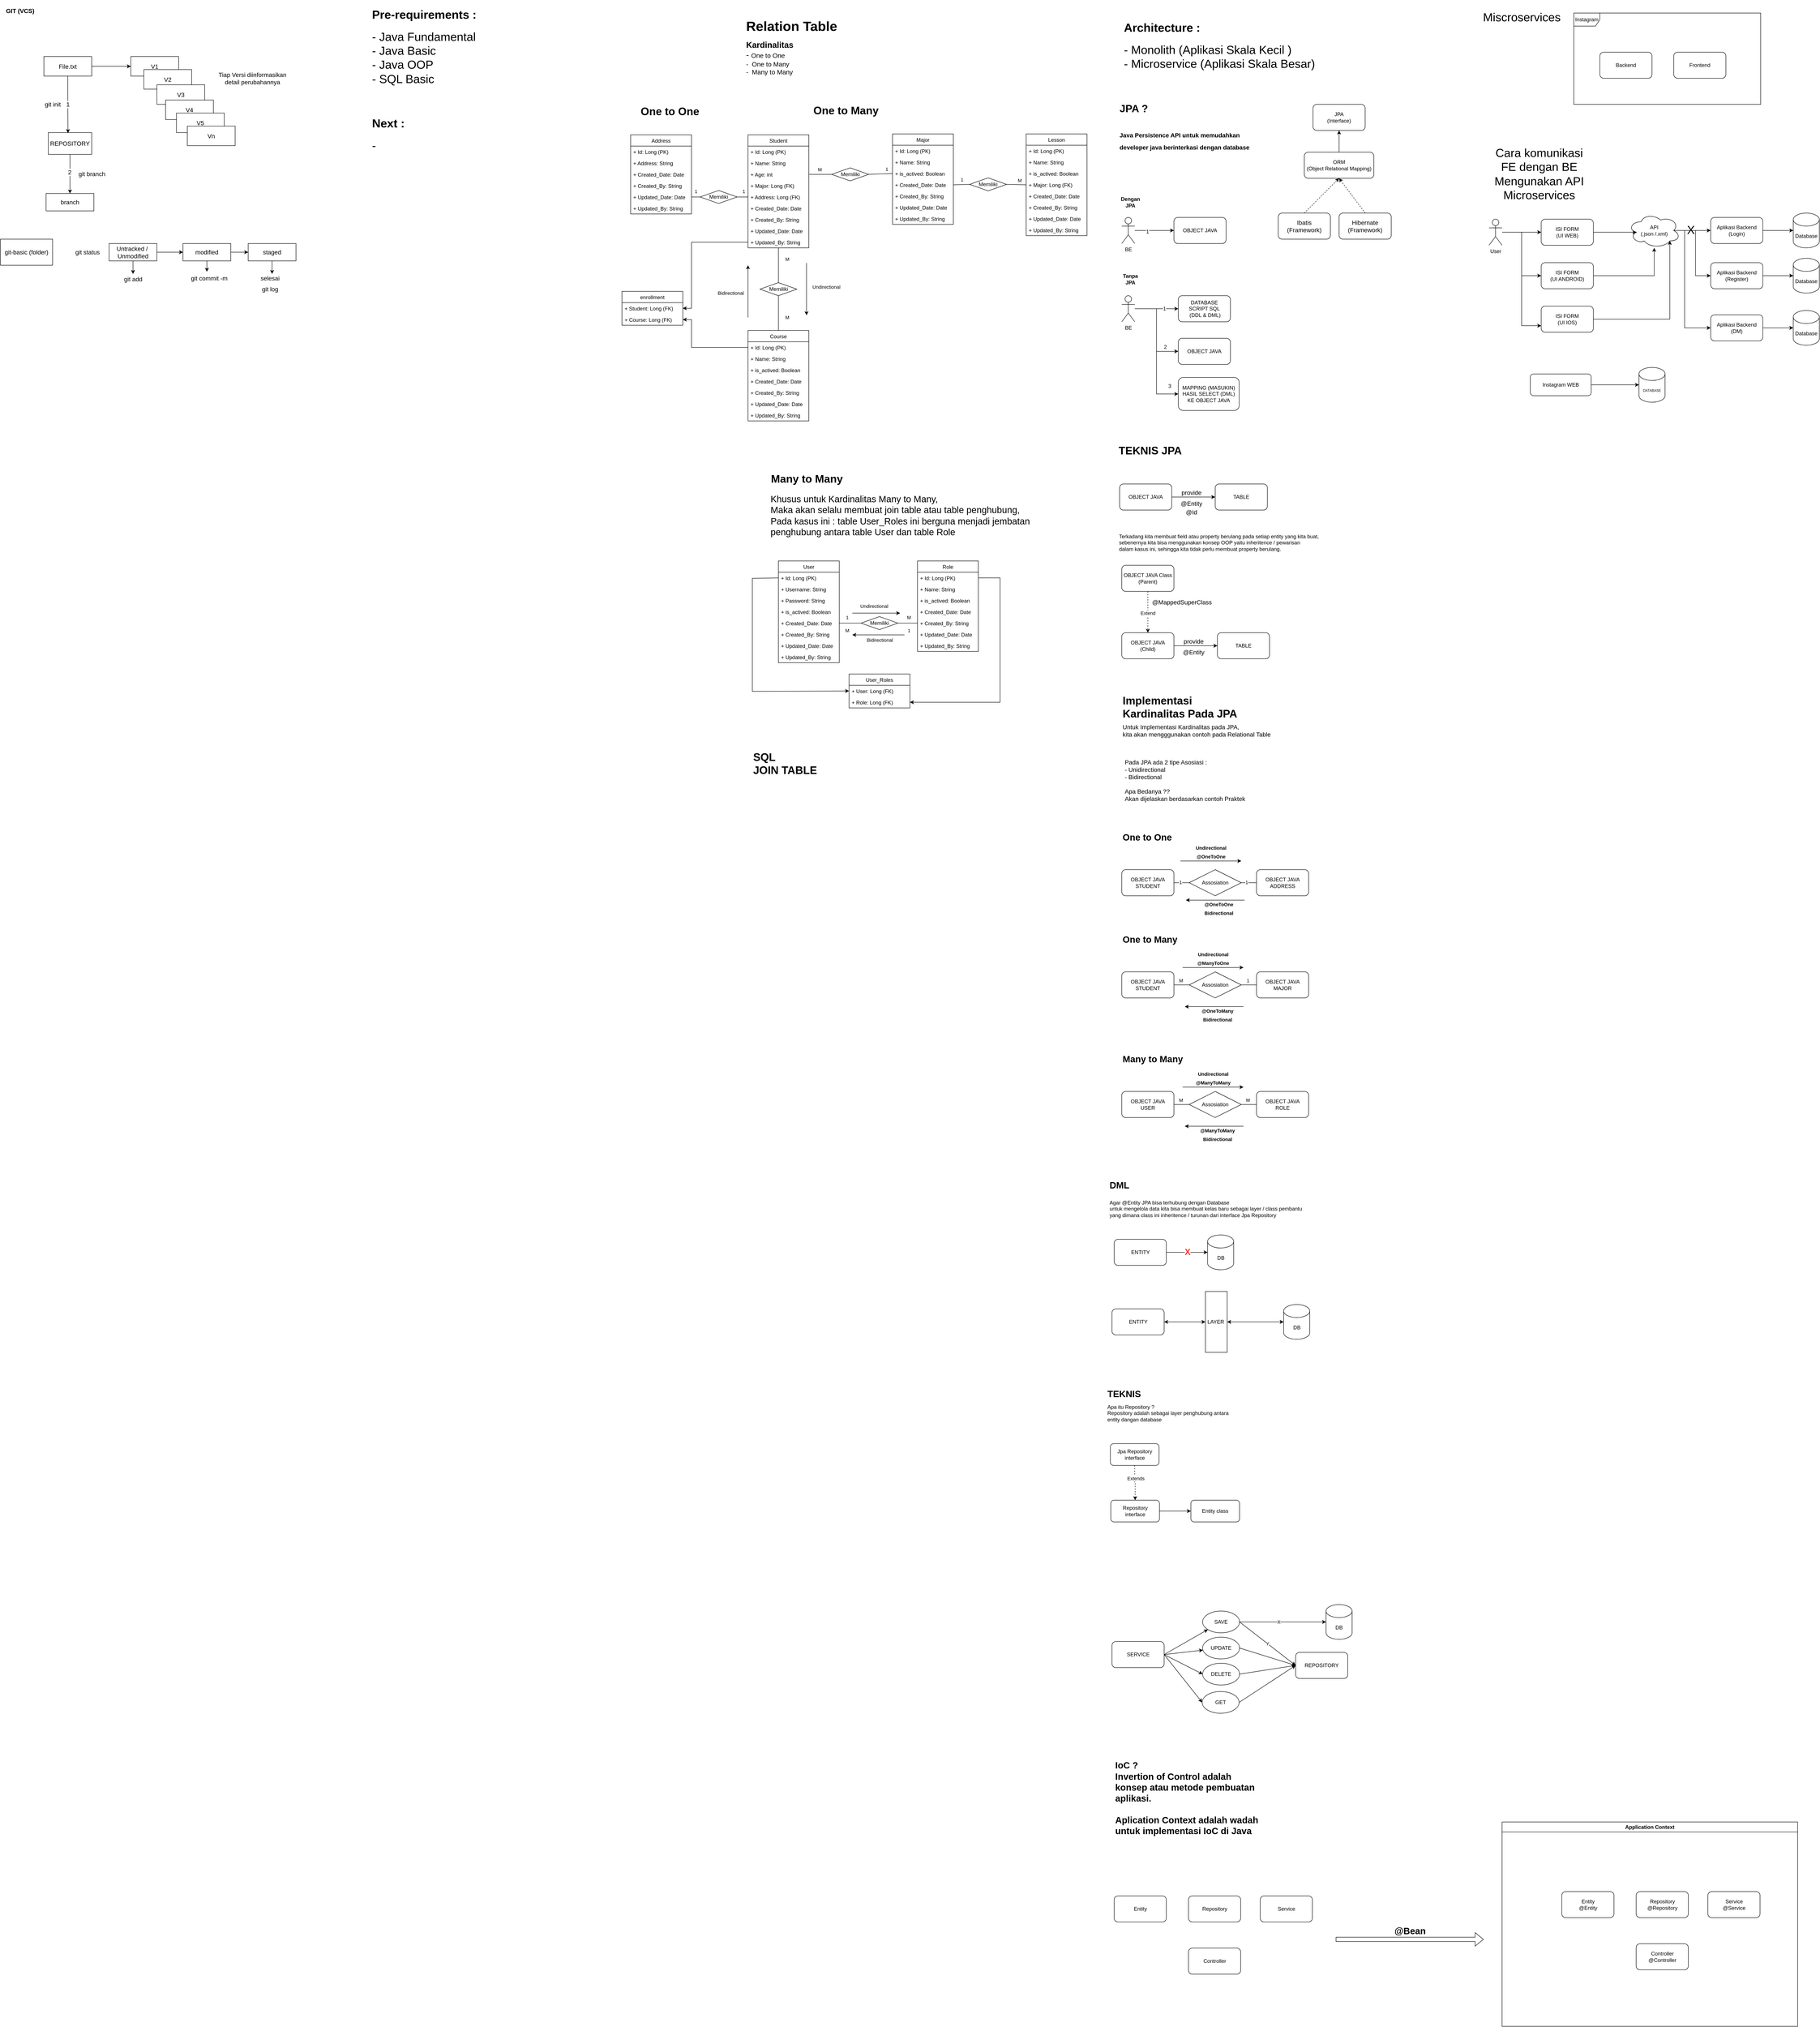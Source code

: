 <mxfile version="21.0.10" type="device"><diagram name="Page-1" id="FrjwcLxA4XmpCcScQExD"><mxGraphModel dx="5200" dy="1155" grid="1" gridSize="10" guides="1" tooltips="1" connect="1" arrows="1" fold="1" page="1" pageScale="1" pageWidth="850" pageHeight="1100" math="0" shadow="0"><root><mxCell id="0"/><mxCell id="1" parent="0"/><mxCell id="ejZTNf2KyOTtBm2qxNzp-1" value="&lt;h1&gt;JPA ?&lt;br&gt;&lt;br&gt;&lt;font style=&quot;font-size: 14px;&quot;&gt;Java Persistence API untuk memudahkan developer java berinterkasi dengan database&lt;/font&gt;&lt;/h1&gt;" style="text;html=1;strokeColor=none;fillColor=none;spacing=5;spacingTop=-20;whiteSpace=wrap;overflow=hidden;rounded=0;" parent="1" vertex="1"><mxGeometry x="-810" y="230" width="320" height="150" as="geometry"/></mxCell><mxCell id="ejZTNf2KyOTtBm2qxNzp-17" value="&lt;h1 style=&quot;font-size: 27px;&quot;&gt;&lt;font style=&quot;font-size: 27px;&quot;&gt;Architecture :&lt;/font&gt;&lt;/h1&gt;&lt;div style=&quot;font-size: 27px;&quot;&gt;&lt;font style=&quot;font-size: 27px;&quot;&gt;- Monolith (Aplikasi Skala Kecil )&lt;br&gt;- Microservice (Aplikasi Skala Besar)&lt;/font&gt;&lt;/div&gt;" style="text;html=1;strokeColor=none;fillColor=none;spacing=5;spacingTop=-20;whiteSpace=wrap;overflow=hidden;rounded=0;" parent="1" vertex="1"><mxGeometry x="-800" y="40" width="470" height="190" as="geometry"/></mxCell><mxCell id="ejZTNf2KyOTtBm2qxNzp-41" style="edgeStyle=orthogonalEdgeStyle;rounded=0;orthogonalLoop=1;jettySize=auto;html=1;entryX=0;entryY=0.5;entryDx=0;entryDy=0;entryPerimeter=0;fontSize=8;" parent="1" source="ejZTNf2KyOTtBm2qxNzp-19" target="ejZTNf2KyOTtBm2qxNzp-40" edge="1"><mxGeometry relative="1" as="geometry"/></mxCell><mxCell id="ejZTNf2KyOTtBm2qxNzp-19" value="Instagram WEB" style="rounded=1;whiteSpace=wrap;html=1;fontSize=12;" parent="1" vertex="1"><mxGeometry x="140" y="860" width="140" height="50" as="geometry"/></mxCell><mxCell id="ejZTNf2KyOTtBm2qxNzp-35" value="Miscroservices" style="text;html=1;align=center;verticalAlign=middle;resizable=0;points=[];autosize=1;strokeColor=none;fillColor=none;fontSize=27;" parent="1" vertex="1"><mxGeometry x="20" y="15" width="200" height="50" as="geometry"/></mxCell><mxCell id="ejZTNf2KyOTtBm2qxNzp-36" value="Cara komunikasi &lt;br&gt;FE dengan BE&lt;br&gt;Mengunakan API&lt;br&gt;Microservices" style="text;html=1;align=center;verticalAlign=middle;resizable=0;points=[];autosize=1;strokeColor=none;fillColor=none;fontSize=27;" parent="1" vertex="1"><mxGeometry x="45" y="330" width="230" height="140" as="geometry"/></mxCell><mxCell id="ejZTNf2KyOTtBm2qxNzp-37" value="" style="group" parent="1" vertex="1" connectable="0"><mxGeometry x="45" y="490" width="760" height="304" as="geometry"/></mxCell><mxCell id="ejZTNf2KyOTtBm2qxNzp-3" value="User" style="shape=umlActor;verticalLabelPosition=bottom;verticalAlign=top;html=1;outlineConnect=0;" parent="ejZTNf2KyOTtBm2qxNzp-37" vertex="1"><mxGeometry y="14" width="30" height="60" as="geometry"/></mxCell><mxCell id="ejZTNf2KyOTtBm2qxNzp-9" value="ISI FORM&lt;br&gt;(UI WEB)" style="rounded=1;whiteSpace=wrap;html=1;" parent="ejZTNf2KyOTtBm2qxNzp-37" vertex="1"><mxGeometry x="120" y="14" width="120" height="60" as="geometry"/></mxCell><mxCell id="ejZTNf2KyOTtBm2qxNzp-10" style="edgeStyle=orthogonalEdgeStyle;rounded=0;orthogonalLoop=1;jettySize=auto;html=1;" parent="ejZTNf2KyOTtBm2qxNzp-37" source="ejZTNf2KyOTtBm2qxNzp-3" target="ejZTNf2KyOTtBm2qxNzp-9" edge="1"><mxGeometry relative="1" as="geometry"/></mxCell><mxCell id="ejZTNf2KyOTtBm2qxNzp-11" value="API &lt;br&gt;(.json /.xml)" style="ellipse;shape=cloud;whiteSpace=wrap;html=1;" parent="ejZTNf2KyOTtBm2qxNzp-37" vertex="1"><mxGeometry x="320" width="120" height="80" as="geometry"/></mxCell><mxCell id="ejZTNf2KyOTtBm2qxNzp-12" style="edgeStyle=orthogonalEdgeStyle;rounded=0;orthogonalLoop=1;jettySize=auto;html=1;entryX=0.16;entryY=0.55;entryDx=0;entryDy=0;entryPerimeter=0;" parent="ejZTNf2KyOTtBm2qxNzp-37" source="ejZTNf2KyOTtBm2qxNzp-9" target="ejZTNf2KyOTtBm2qxNzp-11" edge="1"><mxGeometry relative="1" as="geometry"/></mxCell><mxCell id="ejZTNf2KyOTtBm2qxNzp-13" value="Aplikasi Backend&lt;br&gt;(Login)" style="rounded=1;whiteSpace=wrap;html=1;" parent="ejZTNf2KyOTtBm2qxNzp-37" vertex="1"><mxGeometry x="510" y="10" width="120" height="60" as="geometry"/></mxCell><mxCell id="ejZTNf2KyOTtBm2qxNzp-14" style="edgeStyle=orthogonalEdgeStyle;rounded=0;orthogonalLoop=1;jettySize=auto;html=1;exitX=0.875;exitY=0.5;exitDx=0;exitDy=0;exitPerimeter=0;" parent="ejZTNf2KyOTtBm2qxNzp-37" source="ejZTNf2KyOTtBm2qxNzp-11" target="ejZTNf2KyOTtBm2qxNzp-13" edge="1"><mxGeometry relative="1" as="geometry"/></mxCell><mxCell id="ejZTNf2KyOTtBm2qxNzp-32" value="X" style="edgeLabel;html=1;align=center;verticalAlign=middle;resizable=0;points=[];fontSize=27;" parent="ejZTNf2KyOTtBm2qxNzp-14" vertex="1" connectable="0"><mxGeometry x="-0.082" y="1" relative="1" as="geometry"><mxPoint as="offset"/></mxGeometry></mxCell><mxCell id="ejZTNf2KyOTtBm2qxNzp-15" value="Database" style="shape=cylinder3;whiteSpace=wrap;html=1;boundedLbl=1;backgroundOutline=1;size=15;" parent="ejZTNf2KyOTtBm2qxNzp-37" vertex="1"><mxGeometry x="700" width="60" height="80" as="geometry"/></mxCell><mxCell id="ejZTNf2KyOTtBm2qxNzp-16" style="edgeStyle=orthogonalEdgeStyle;rounded=0;orthogonalLoop=1;jettySize=auto;html=1;" parent="ejZTNf2KyOTtBm2qxNzp-37" source="ejZTNf2KyOTtBm2qxNzp-13" target="ejZTNf2KyOTtBm2qxNzp-15" edge="1"><mxGeometry relative="1" as="geometry"/></mxCell><mxCell id="ejZTNf2KyOTtBm2qxNzp-22" style="edgeStyle=orthogonalEdgeStyle;rounded=0;orthogonalLoop=1;jettySize=auto;html=1;fontSize=27;" parent="ejZTNf2KyOTtBm2qxNzp-37" source="ejZTNf2KyOTtBm2qxNzp-20" target="ejZTNf2KyOTtBm2qxNzp-11" edge="1"><mxGeometry relative="1" as="geometry"/></mxCell><mxCell id="ejZTNf2KyOTtBm2qxNzp-20" value="ISI FORM&lt;br&gt;(UI ANDROID)" style="rounded=1;whiteSpace=wrap;html=1;" parent="ejZTNf2KyOTtBm2qxNzp-37" vertex="1"><mxGeometry x="120" y="114" width="120" height="60" as="geometry"/></mxCell><mxCell id="ejZTNf2KyOTtBm2qxNzp-24" style="edgeStyle=orthogonalEdgeStyle;rounded=0;orthogonalLoop=1;jettySize=auto;html=1;entryX=0;entryY=0.5;entryDx=0;entryDy=0;fontSize=27;" parent="ejZTNf2KyOTtBm2qxNzp-37" source="ejZTNf2KyOTtBm2qxNzp-3" target="ejZTNf2KyOTtBm2qxNzp-20" edge="1"><mxGeometry relative="1" as="geometry"/></mxCell><mxCell id="ejZTNf2KyOTtBm2qxNzp-23" style="edgeStyle=orthogonalEdgeStyle;rounded=0;orthogonalLoop=1;jettySize=auto;html=1;entryX=0.8;entryY=0.8;entryDx=0;entryDy=0;entryPerimeter=0;fontSize=27;" parent="ejZTNf2KyOTtBm2qxNzp-37" source="ejZTNf2KyOTtBm2qxNzp-21" target="ejZTNf2KyOTtBm2qxNzp-11" edge="1"><mxGeometry relative="1" as="geometry"/></mxCell><mxCell id="ejZTNf2KyOTtBm2qxNzp-21" value="ISI FORM&lt;br&gt;(UI IOS)" style="rounded=1;whiteSpace=wrap;html=1;" parent="ejZTNf2KyOTtBm2qxNzp-37" vertex="1"><mxGeometry x="120" y="214" width="120" height="60" as="geometry"/></mxCell><mxCell id="ejZTNf2KyOTtBm2qxNzp-25" style="edgeStyle=orthogonalEdgeStyle;rounded=0;orthogonalLoop=1;jettySize=auto;html=1;entryX=0;entryY=0.75;entryDx=0;entryDy=0;fontSize=27;" parent="ejZTNf2KyOTtBm2qxNzp-37" source="ejZTNf2KyOTtBm2qxNzp-3" target="ejZTNf2KyOTtBm2qxNzp-21" edge="1"><mxGeometry relative="1" as="geometry"/></mxCell><mxCell id="ejZTNf2KyOTtBm2qxNzp-26" value="Aplikasi Backend&lt;br&gt;(Register)" style="rounded=1;whiteSpace=wrap;html=1;" parent="ejZTNf2KyOTtBm2qxNzp-37" vertex="1"><mxGeometry x="510" y="114" width="120" height="60" as="geometry"/></mxCell><mxCell id="ejZTNf2KyOTtBm2qxNzp-33" style="edgeStyle=orthogonalEdgeStyle;rounded=0;orthogonalLoop=1;jettySize=auto;html=1;entryX=0;entryY=0.5;entryDx=0;entryDy=0;fontSize=27;" parent="ejZTNf2KyOTtBm2qxNzp-37" source="ejZTNf2KyOTtBm2qxNzp-11" target="ejZTNf2KyOTtBm2qxNzp-26" edge="1"><mxGeometry relative="1" as="geometry"/></mxCell><mxCell id="ejZTNf2KyOTtBm2qxNzp-27" value="Aplikasi Backend&lt;br&gt;(DM)" style="rounded=1;whiteSpace=wrap;html=1;" parent="ejZTNf2KyOTtBm2qxNzp-37" vertex="1"><mxGeometry x="510" y="234" width="120" height="60" as="geometry"/></mxCell><mxCell id="ejZTNf2KyOTtBm2qxNzp-34" style="edgeStyle=orthogonalEdgeStyle;rounded=0;orthogonalLoop=1;jettySize=auto;html=1;entryX=0;entryY=0.5;entryDx=0;entryDy=0;fontSize=27;" parent="ejZTNf2KyOTtBm2qxNzp-37" source="ejZTNf2KyOTtBm2qxNzp-11" target="ejZTNf2KyOTtBm2qxNzp-27" edge="1"><mxGeometry relative="1" as="geometry"><Array as="points"><mxPoint x="450" y="40"/><mxPoint x="450" y="264"/></Array></mxGeometry></mxCell><mxCell id="ejZTNf2KyOTtBm2qxNzp-28" value="Database" style="shape=cylinder3;whiteSpace=wrap;html=1;boundedLbl=1;backgroundOutline=1;size=15;" parent="ejZTNf2KyOTtBm2qxNzp-37" vertex="1"><mxGeometry x="700" y="104" width="60" height="80" as="geometry"/></mxCell><mxCell id="ejZTNf2KyOTtBm2qxNzp-30" style="edgeStyle=orthogonalEdgeStyle;rounded=0;orthogonalLoop=1;jettySize=auto;html=1;fontSize=27;" parent="ejZTNf2KyOTtBm2qxNzp-37" source="ejZTNf2KyOTtBm2qxNzp-26" target="ejZTNf2KyOTtBm2qxNzp-28" edge="1"><mxGeometry relative="1" as="geometry"/></mxCell><mxCell id="ejZTNf2KyOTtBm2qxNzp-29" value="Database" style="shape=cylinder3;whiteSpace=wrap;html=1;boundedLbl=1;backgroundOutline=1;size=15;" parent="ejZTNf2KyOTtBm2qxNzp-37" vertex="1"><mxGeometry x="700" y="224" width="60" height="80" as="geometry"/></mxCell><mxCell id="ejZTNf2KyOTtBm2qxNzp-31" style="edgeStyle=orthogonalEdgeStyle;rounded=0;orthogonalLoop=1;jettySize=auto;html=1;fontSize=27;" parent="ejZTNf2KyOTtBm2qxNzp-37" source="ejZTNf2KyOTtBm2qxNzp-27" target="ejZTNf2KyOTtBm2qxNzp-29" edge="1"><mxGeometry relative="1" as="geometry"/></mxCell><mxCell id="ejZTNf2KyOTtBm2qxNzp-38" value="" style="group" parent="1" vertex="1" connectable="0"><mxGeometry x="240" y="30" width="430" height="210" as="geometry"/></mxCell><mxCell id="ejZTNf2KyOTtBm2qxNzp-2" value="Frontend" style="rounded=1;whiteSpace=wrap;html=1;" parent="ejZTNf2KyOTtBm2qxNzp-38" vertex="1"><mxGeometry x="230" y="90" width="120" height="60" as="geometry"/></mxCell><mxCell id="ejZTNf2KyOTtBm2qxNzp-7" value="Instagram" style="shape=umlFrame;whiteSpace=wrap;html=1;pointerEvents=0;" parent="ejZTNf2KyOTtBm2qxNzp-38" vertex="1"><mxGeometry width="430" height="210" as="geometry"/></mxCell><mxCell id="ejZTNf2KyOTtBm2qxNzp-8" value="Backend" style="rounded=1;whiteSpace=wrap;html=1;" parent="ejZTNf2KyOTtBm2qxNzp-38" vertex="1"><mxGeometry x="60" y="90" width="120" height="60" as="geometry"/></mxCell><mxCell id="ejZTNf2KyOTtBm2qxNzp-40" value="DATABASE" style="shape=cylinder3;whiteSpace=wrap;html=1;boundedLbl=1;backgroundOutline=1;size=15;fontSize=8;" parent="1" vertex="1"><mxGeometry x="390" y="845" width="60" height="80" as="geometry"/></mxCell><mxCell id="ejZTNf2KyOTtBm2qxNzp-43" value="User" style="swimlane;fontStyle=0;childLayout=stackLayout;horizontal=1;startSize=26;fillColor=none;horizontalStack=0;resizeParent=1;resizeParentMax=0;resizeLast=0;collapsible=1;marginBottom=0;fontSize=12;" parent="1" vertex="1"><mxGeometry x="-1590" y="1290" width="140" height="234" as="geometry"/></mxCell><mxCell id="ejZTNf2KyOTtBm2qxNzp-44" value="+ Id: Long (PK)" style="text;strokeColor=none;fillColor=none;align=left;verticalAlign=top;spacingLeft=4;spacingRight=4;overflow=hidden;rotatable=0;points=[[0,0.5],[1,0.5]];portConstraint=eastwest;fontSize=12;" parent="ejZTNf2KyOTtBm2qxNzp-43" vertex="1"><mxGeometry y="26" width="140" height="26" as="geometry"/></mxCell><mxCell id="ejZTNf2KyOTtBm2qxNzp-45" value="+ Username: String" style="text;strokeColor=none;fillColor=none;align=left;verticalAlign=top;spacingLeft=4;spacingRight=4;overflow=hidden;rotatable=0;points=[[0,0.5],[1,0.5]];portConstraint=eastwest;fontSize=12;" parent="ejZTNf2KyOTtBm2qxNzp-43" vertex="1"><mxGeometry y="52" width="140" height="26" as="geometry"/></mxCell><mxCell id="ejZTNf2KyOTtBm2qxNzp-46" value="+ Password: String" style="text;strokeColor=none;fillColor=none;align=left;verticalAlign=top;spacingLeft=4;spacingRight=4;overflow=hidden;rotatable=0;points=[[0,0.5],[1,0.5]];portConstraint=eastwest;fontSize=12;" parent="ejZTNf2KyOTtBm2qxNzp-43" vertex="1"><mxGeometry y="78" width="140" height="26" as="geometry"/></mxCell><mxCell id="ejZTNf2KyOTtBm2qxNzp-47" value="+ is_actived: Boolean" style="text;strokeColor=none;fillColor=none;align=left;verticalAlign=top;spacingLeft=4;spacingRight=4;overflow=hidden;rotatable=0;points=[[0,0.5],[1,0.5]];portConstraint=eastwest;fontSize=12;" parent="ejZTNf2KyOTtBm2qxNzp-43" vertex="1"><mxGeometry y="104" width="140" height="26" as="geometry"/></mxCell><mxCell id="ejZTNf2KyOTtBm2qxNzp-49" value="+ Created_Date: Date" style="text;strokeColor=none;fillColor=none;align=left;verticalAlign=top;spacingLeft=4;spacingRight=4;overflow=hidden;rotatable=0;points=[[0,0.5],[1,0.5]];portConstraint=eastwest;fontSize=12;" parent="ejZTNf2KyOTtBm2qxNzp-43" vertex="1"><mxGeometry y="130" width="140" height="26" as="geometry"/></mxCell><mxCell id="ejZTNf2KyOTtBm2qxNzp-50" value="+ Created_By: String" style="text;strokeColor=none;fillColor=none;align=left;verticalAlign=top;spacingLeft=4;spacingRight=4;overflow=hidden;rotatable=0;points=[[0,0.5],[1,0.5]];portConstraint=eastwest;fontSize=12;" parent="ejZTNf2KyOTtBm2qxNzp-43" vertex="1"><mxGeometry y="156" width="140" height="26" as="geometry"/></mxCell><mxCell id="ejZTNf2KyOTtBm2qxNzp-51" value="+ Updated_Date: Date" style="text;strokeColor=none;fillColor=none;align=left;verticalAlign=top;spacingLeft=4;spacingRight=4;overflow=hidden;rotatable=0;points=[[0,0.5],[1,0.5]];portConstraint=eastwest;fontSize=12;" parent="ejZTNf2KyOTtBm2qxNzp-43" vertex="1"><mxGeometry y="182" width="140" height="26" as="geometry"/></mxCell><mxCell id="ejZTNf2KyOTtBm2qxNzp-52" value="+ Updated_By: String" style="text;strokeColor=none;fillColor=none;align=left;verticalAlign=top;spacingLeft=4;spacingRight=4;overflow=hidden;rotatable=0;points=[[0,0.5],[1,0.5]];portConstraint=eastwest;fontSize=12;" parent="ejZTNf2KyOTtBm2qxNzp-43" vertex="1"><mxGeometry y="208" width="140" height="26" as="geometry"/></mxCell><mxCell id="ejZTNf2KyOTtBm2qxNzp-72" value="" style="group" parent="1" vertex="1" connectable="0"><mxGeometry x="-800" y="680" width="270" height="264" as="geometry"/></mxCell><mxCell id="ejZTNf2KyOTtBm2qxNzp-54" value="DATABASE&lt;br&gt;SCRIPT SQL&lt;br&gt;&amp;nbsp;(DDL &amp;amp; DML)" style="rounded=1;whiteSpace=wrap;html=1;fontSize=12;" parent="ejZTNf2KyOTtBm2qxNzp-72" vertex="1"><mxGeometry x="130" width="120" height="60" as="geometry"/></mxCell><mxCell id="ejZTNf2KyOTtBm2qxNzp-57" style="edgeStyle=orthogonalEdgeStyle;rounded=0;orthogonalLoop=1;jettySize=auto;html=1;fontSize=12;" parent="ejZTNf2KyOTtBm2qxNzp-72" source="ejZTNf2KyOTtBm2qxNzp-55" target="ejZTNf2KyOTtBm2qxNzp-54" edge="1"><mxGeometry relative="1" as="geometry"/></mxCell><mxCell id="ejZTNf2KyOTtBm2qxNzp-60" value="1" style="edgeLabel;html=1;align=center;verticalAlign=middle;resizable=0;points=[];fontSize=12;" parent="ejZTNf2KyOTtBm2qxNzp-57" vertex="1" connectable="0"><mxGeometry x="0.36" relative="1" as="geometry"><mxPoint as="offset"/></mxGeometry></mxCell><mxCell id="ejZTNf2KyOTtBm2qxNzp-55" value="BE" style="shape=umlActor;verticalLabelPosition=bottom;verticalAlign=top;html=1;outlineConnect=0;fontSize=12;" parent="ejZTNf2KyOTtBm2qxNzp-72" vertex="1"><mxGeometry width="30" height="60" as="geometry"/></mxCell><mxCell id="ejZTNf2KyOTtBm2qxNzp-58" value="OBJECT JAVA" style="rounded=1;whiteSpace=wrap;html=1;fontSize=12;" parent="ejZTNf2KyOTtBm2qxNzp-72" vertex="1"><mxGeometry x="130" y="98" width="120" height="60" as="geometry"/></mxCell><mxCell id="ejZTNf2KyOTtBm2qxNzp-67" value="2" style="edgeStyle=orthogonalEdgeStyle;rounded=0;orthogonalLoop=1;jettySize=auto;html=1;entryX=0;entryY=0.5;entryDx=0;entryDy=0;fontSize=12;" parent="ejZTNf2KyOTtBm2qxNzp-72" source="ejZTNf2KyOTtBm2qxNzp-55" target="ejZTNf2KyOTtBm2qxNzp-58" edge="1"><mxGeometry x="0.697" y="10" relative="1" as="geometry"><mxPoint as="offset"/></mxGeometry></mxCell><mxCell id="ejZTNf2KyOTtBm2qxNzp-62" value="MAPPING (MASUKIN)&lt;br&gt;HASIL SELECT (DML)&lt;br&gt;KE OBJECT JAVA" style="rounded=1;whiteSpace=wrap;html=1;fontSize=12;" parent="ejZTNf2KyOTtBm2qxNzp-72" vertex="1"><mxGeometry x="130" y="188" width="140" height="76" as="geometry"/></mxCell><mxCell id="ejZTNf2KyOTtBm2qxNzp-68" value="3" style="edgeStyle=orthogonalEdgeStyle;rounded=0;orthogonalLoop=1;jettySize=auto;html=1;entryX=0;entryY=0.5;entryDx=0;entryDy=0;fontSize=12;" parent="ejZTNf2KyOTtBm2qxNzp-72" source="ejZTNf2KyOTtBm2qxNzp-55" target="ejZTNf2KyOTtBm2qxNzp-62" edge="1"><mxGeometry x="0.865" y="18" relative="1" as="geometry"><mxPoint as="offset"/></mxGeometry></mxCell><mxCell id="ejZTNf2KyOTtBm2qxNzp-74" value="JPA&lt;br&gt;(Interface)" style="rounded=1;whiteSpace=wrap;html=1;fontSize=12;" parent="1" vertex="1"><mxGeometry x="-360" y="240" width="120" height="60" as="geometry"/></mxCell><mxCell id="ejZTNf2KyOTtBm2qxNzp-76" style="edgeStyle=orthogonalEdgeStyle;rounded=0;orthogonalLoop=1;jettySize=auto;html=1;entryX=0.5;entryY=1;entryDx=0;entryDy=0;fontSize=12;" parent="1" source="ejZTNf2KyOTtBm2qxNzp-75" target="ejZTNf2KyOTtBm2qxNzp-74" edge="1"><mxGeometry relative="1" as="geometry"/></mxCell><mxCell id="ejZTNf2KyOTtBm2qxNzp-75" value="ORM&lt;br&gt;(Object Relational Mapping)" style="rounded=1;whiteSpace=wrap;html=1;fontSize=12;" parent="1" vertex="1"><mxGeometry x="-380" y="350" width="160" height="60" as="geometry"/></mxCell><mxCell id="ejZTNf2KyOTtBm2qxNzp-77" value="" style="group" parent="1" vertex="1" connectable="0"><mxGeometry x="-800" y="500" width="240" height="60" as="geometry"/></mxCell><mxCell id="ejZTNf2KyOTtBm2qxNzp-69" value="BE" style="shape=umlActor;verticalLabelPosition=bottom;verticalAlign=top;html=1;outlineConnect=0;fontSize=12;" parent="ejZTNf2KyOTtBm2qxNzp-77" vertex="1"><mxGeometry width="30" height="60" as="geometry"/></mxCell><mxCell id="ejZTNf2KyOTtBm2qxNzp-70" value="OBJECT JAVA" style="rounded=1;whiteSpace=wrap;html=1;fontSize=12;" parent="ejZTNf2KyOTtBm2qxNzp-77" vertex="1"><mxGeometry x="120" width="120" height="60" as="geometry"/></mxCell><mxCell id="ejZTNf2KyOTtBm2qxNzp-71" style="edgeStyle=orthogonalEdgeStyle;rounded=0;orthogonalLoop=1;jettySize=auto;html=1;fontSize=12;" parent="ejZTNf2KyOTtBm2qxNzp-77" source="ejZTNf2KyOTtBm2qxNzp-69" target="ejZTNf2KyOTtBm2qxNzp-70" edge="1"><mxGeometry relative="1" as="geometry"/></mxCell><mxCell id="ejZTNf2KyOTtBm2qxNzp-73" value="1" style="edgeLabel;html=1;align=center;verticalAlign=middle;resizable=0;points=[];fontSize=12;" parent="ejZTNf2KyOTtBm2qxNzp-71" vertex="1" connectable="0"><mxGeometry x="-0.356" y="-3" relative="1" as="geometry"><mxPoint as="offset"/></mxGeometry></mxCell><mxCell id="ejZTNf2KyOTtBm2qxNzp-78" value="&lt;b&gt;Tanpa JPA&lt;/b&gt;" style="text;html=1;strokeColor=none;fillColor=none;align=center;verticalAlign=middle;whiteSpace=wrap;rounded=0;fontSize=12;" parent="1" vertex="1"><mxGeometry x="-810" y="627" width="60" height="30" as="geometry"/></mxCell><mxCell id="ejZTNf2KyOTtBm2qxNzp-79" value="&lt;b&gt;Dengan JPA&lt;/b&gt;" style="text;html=1;strokeColor=none;fillColor=none;align=center;verticalAlign=middle;whiteSpace=wrap;rounded=0;fontSize=12;" parent="1" vertex="1"><mxGeometry x="-810" y="450" width="60" height="30" as="geometry"/></mxCell><mxCell id="ejZTNf2KyOTtBm2qxNzp-83" value="Ibatis&lt;br&gt;(Framework)" style="rounded=1;whiteSpace=wrap;html=1;fontSize=14;" parent="1" vertex="1"><mxGeometry x="-440" y="490" width="120" height="60" as="geometry"/></mxCell><mxCell id="ejZTNf2KyOTtBm2qxNzp-85" value="" style="endArrow=classic;html=1;rounded=0;fontSize=14;entryX=0.5;entryY=1;entryDx=0;entryDy=0;exitX=0.5;exitY=0;exitDx=0;exitDy=0;dashed=1;" parent="1" source="ejZTNf2KyOTtBm2qxNzp-83" target="ejZTNf2KyOTtBm2qxNzp-75" edge="1"><mxGeometry width="50" height="50" relative="1" as="geometry"><mxPoint x="-390" y="630" as="sourcePoint"/><mxPoint x="-340" y="580" as="targetPoint"/></mxGeometry></mxCell><mxCell id="ejZTNf2KyOTtBm2qxNzp-86" value="Hibernate&lt;br&gt;(Framework)" style="rounded=1;whiteSpace=wrap;html=1;fontSize=14;" parent="1" vertex="1"><mxGeometry x="-300" y="490" width="120" height="60" as="geometry"/></mxCell><mxCell id="ejZTNf2KyOTtBm2qxNzp-87" value="" style="endArrow=classic;html=1;rounded=0;fontSize=14;entryX=0.5;entryY=1;entryDx=0;entryDy=0;exitX=0.5;exitY=0;exitDx=0;exitDy=0;dashed=1;" parent="1" source="ejZTNf2KyOTtBm2qxNzp-86" target="ejZTNf2KyOTtBm2qxNzp-75" edge="1"><mxGeometry width="50" height="50" relative="1" as="geometry"><mxPoint x="-370" y="500" as="sourcePoint"/><mxPoint x="-290" y="420" as="targetPoint"/></mxGeometry></mxCell><mxCell id="ejZTNf2KyOTtBm2qxNzp-89" style="edgeStyle=orthogonalEdgeStyle;rounded=0;orthogonalLoop=1;jettySize=auto;html=1;fontSize=14;entryX=0;entryY=0.5;entryDx=0;entryDy=0;" parent="1" source="ejZTNf2KyOTtBm2qxNzp-88" target="ejZTNf2KyOTtBm2qxNzp-90" edge="1"><mxGeometry relative="1" as="geometry"><mxPoint x="-595" y="1143" as="targetPoint"/></mxGeometry></mxCell><mxCell id="ejZTNf2KyOTtBm2qxNzp-91" value="provide" style="edgeLabel;html=1;align=center;verticalAlign=middle;resizable=0;points=[];fontSize=14;" parent="ejZTNf2KyOTtBm2qxNzp-89" vertex="1" connectable="0"><mxGeometry x="-0.14" relative="1" as="geometry"><mxPoint x="2" y="-10" as="offset"/></mxGeometry></mxCell><mxCell id="ejZTNf2KyOTtBm2qxNzp-88" value="OBJECT JAVA" style="rounded=1;whiteSpace=wrap;html=1;fontSize=12;" parent="1" vertex="1"><mxGeometry x="-805" y="1113" width="120" height="60" as="geometry"/></mxCell><mxCell id="ejZTNf2KyOTtBm2qxNzp-90" value="TABLE" style="rounded=1;whiteSpace=wrap;html=1;fontSize=12;" parent="1" vertex="1"><mxGeometry x="-585" y="1113" width="120" height="60" as="geometry"/></mxCell><mxCell id="ejZTNf2KyOTtBm2qxNzp-92" value="&lt;b&gt;&lt;font style=&quot;font-size: 25px;&quot;&gt;TEKNIS JPA&lt;/font&gt;&lt;/b&gt;" style="text;html=1;strokeColor=none;fillColor=none;align=center;verticalAlign=middle;whiteSpace=wrap;rounded=0;fontSize=14;" parent="1" vertex="1"><mxGeometry x="-817.5" y="1020" width="165" height="30" as="geometry"/></mxCell><mxCell id="ejZTNf2KyOTtBm2qxNzp-94" value="@Entity" style="text;html=1;align=center;verticalAlign=middle;resizable=0;points=[];autosize=1;strokeColor=none;fillColor=none;fontSize=14;" parent="1" vertex="1"><mxGeometry x="-675" y="1143" width="70" height="30" as="geometry"/></mxCell><mxCell id="ejZTNf2KyOTtBm2qxNzp-95" value="@Id" style="text;html=1;align=center;verticalAlign=middle;resizable=0;points=[];autosize=1;strokeColor=none;fillColor=none;fontSize=14;" parent="1" vertex="1"><mxGeometry x="-665" y="1163" width="50" height="30" as="geometry"/></mxCell><mxCell id="jKiYa3toQagvVLBGsKbB-4" value="&lt;font style=&quot;&quot;&gt;&lt;font style=&quot;&quot;&gt;&lt;font style=&quot;font-size: 31px; font-weight: bold;&quot;&gt;Relation Table&lt;/font&gt;&lt;br&gt;&lt;br&gt;&lt;div style=&quot;font-size: 19px; font-weight: bold; text-align: left;&quot;&gt;&lt;span style=&quot;background-color: initial;&quot;&gt;Kardinalitas&lt;/span&gt;&lt;/div&gt;&lt;div style=&quot;text-align: left;&quot;&gt;&lt;span style=&quot;background-color: initial; font-size: 19px;&quot;&gt;-&lt;b&gt;&amp;nbsp;&lt;/b&gt;&lt;/span&gt;&lt;span style=&quot;font-size: 15px; font-weight: normal; background-color: initial;&quot;&gt;One to One&lt;/span&gt;&lt;/div&gt;&lt;div style=&quot;text-align: left;&quot;&gt;&lt;span style=&quot;font-size: 15px; background-color: initial;&quot;&gt;-&amp;nbsp; One to Many&lt;/span&gt;&lt;/div&gt;&lt;div style=&quot;text-align: left;&quot;&gt;&lt;span style=&quot;font-size: 15px; background-color: initial;&quot;&gt;-&amp;nbsp; Many to Many&lt;/span&gt;&lt;/div&gt;&lt;/font&gt;&lt;br&gt;&lt;/font&gt;" style="text;html=1;align=center;verticalAlign=middle;resizable=0;points=[];autosize=1;strokeColor=none;fillColor=none;" parent="1" vertex="1"><mxGeometry x="-1675" y="35" width="230" height="160" as="geometry"/></mxCell><mxCell id="jKiYa3toQagvVLBGsKbB-5" value="&lt;b&gt;GIT (VCS)&lt;/b&gt;" style="text;html=1;align=center;verticalAlign=middle;resizable=0;points=[];autosize=1;strokeColor=none;fillColor=none;fontSize=14;" parent="1" vertex="1"><mxGeometry x="-3380" y="10" width="90" height="30" as="geometry"/></mxCell><mxCell id="jKiYa3toQagvVLBGsKbB-6" style="edgeStyle=orthogonalEdgeStyle;rounded=0;orthogonalLoop=1;jettySize=auto;html=1;fontSize=14;" parent="1" source="jKiYa3toQagvVLBGsKbB-8" edge="1"><mxGeometry relative="1" as="geometry"><mxPoint x="-3080" y="152.5" as="targetPoint"/></mxGeometry></mxCell><mxCell id="jKiYa3toQagvVLBGsKbB-7" value="1" style="edgeStyle=orthogonalEdgeStyle;rounded=0;orthogonalLoop=1;jettySize=auto;html=1;entryX=0.454;entryY=0.02;entryDx=0;entryDy=0;entryPerimeter=0;fontSize=14;" parent="1" source="jKiYa3toQagvVLBGsKbB-8" target="jKiYa3toQagvVLBGsKbB-18" edge="1"><mxGeometry relative="1" as="geometry"/></mxCell><mxCell id="jKiYa3toQagvVLBGsKbB-8" value="File.txt" style="rounded=0;whiteSpace=wrap;html=1;fontSize=14;" parent="1" vertex="1"><mxGeometry x="-3280" y="130" width="110" height="45" as="geometry"/></mxCell><mxCell id="jKiYa3toQagvVLBGsKbB-9" value="V1" style="rounded=0;whiteSpace=wrap;html=1;fontSize=14;" parent="1" vertex="1"><mxGeometry x="-3080" y="130" width="110" height="45" as="geometry"/></mxCell><mxCell id="jKiYa3toQagvVLBGsKbB-10" value="V2" style="rounded=0;whiteSpace=wrap;html=1;fontSize=14;" parent="1" vertex="1"><mxGeometry x="-3050" y="160" width="110" height="45" as="geometry"/></mxCell><mxCell id="jKiYa3toQagvVLBGsKbB-11" value="V3" style="rounded=0;whiteSpace=wrap;html=1;fontSize=14;" parent="1" vertex="1"><mxGeometry x="-3020" y="195" width="110" height="45" as="geometry"/></mxCell><mxCell id="jKiYa3toQagvVLBGsKbB-12" value="V4" style="rounded=0;whiteSpace=wrap;html=1;fontSize=14;" parent="1" vertex="1"><mxGeometry x="-3000" y="230" width="110" height="45" as="geometry"/></mxCell><mxCell id="jKiYa3toQagvVLBGsKbB-13" value="V5" style="rounded=0;whiteSpace=wrap;html=1;fontSize=14;" parent="1" vertex="1"><mxGeometry x="-2975" y="260" width="110" height="45" as="geometry"/></mxCell><mxCell id="jKiYa3toQagvVLBGsKbB-14" value="Vn" style="rounded=0;whiteSpace=wrap;html=1;fontSize=14;" parent="1" vertex="1"><mxGeometry x="-2950" y="290" width="110" height="45" as="geometry"/></mxCell><mxCell id="jKiYa3toQagvVLBGsKbB-15" value="Tiap Versi diinformasikan detail perubahannya" style="text;html=1;strokeColor=none;fillColor=none;align=center;verticalAlign=middle;whiteSpace=wrap;rounded=0;fontSize=14;" parent="1" vertex="1"><mxGeometry x="-2890" y="165" width="180" height="30" as="geometry"/></mxCell><mxCell id="jKiYa3toQagvVLBGsKbB-16" style="edgeStyle=orthogonalEdgeStyle;rounded=0;orthogonalLoop=1;jettySize=auto;html=1;fontSize=14;" parent="1" source="jKiYa3toQagvVLBGsKbB-18" target="jKiYa3toQagvVLBGsKbB-20" edge="1"><mxGeometry relative="1" as="geometry"/></mxCell><mxCell id="jKiYa3toQagvVLBGsKbB-17" value="2" style="edgeLabel;html=1;align=center;verticalAlign=middle;resizable=0;points=[];fontSize=14;" parent="jKiYa3toQagvVLBGsKbB-16" vertex="1" connectable="0"><mxGeometry x="-0.095" y="-1" relative="1" as="geometry"><mxPoint as="offset"/></mxGeometry></mxCell><mxCell id="jKiYa3toQagvVLBGsKbB-18" value="REPOSITORY" style="rounded=0;whiteSpace=wrap;html=1;fontSize=14;" parent="1" vertex="1"><mxGeometry x="-3270" y="305" width="100" height="50" as="geometry"/></mxCell><mxCell id="jKiYa3toQagvVLBGsKbB-19" value="git init" style="text;html=1;align=center;verticalAlign=middle;resizable=0;points=[];autosize=1;strokeColor=none;fillColor=none;fontSize=14;" parent="1" vertex="1"><mxGeometry x="-3290" y="225" width="60" height="30" as="geometry"/></mxCell><mxCell id="jKiYa3toQagvVLBGsKbB-20" value="branch" style="rounded=0;whiteSpace=wrap;html=1;fontSize=14;" parent="1" vertex="1"><mxGeometry x="-3275" y="445" width="110" height="40" as="geometry"/></mxCell><mxCell id="jKiYa3toQagvVLBGsKbB-21" value="git branch" style="text;html=1;align=center;verticalAlign=middle;resizable=0;points=[];autosize=1;strokeColor=none;fillColor=none;fontSize=14;" parent="1" vertex="1"><mxGeometry x="-3210" y="385" width="80" height="30" as="geometry"/></mxCell><mxCell id="jKiYa3toQagvVLBGsKbB-22" style="edgeStyle=orthogonalEdgeStyle;rounded=0;orthogonalLoop=1;jettySize=auto;html=1;fontSize=14;" parent="1" source="jKiYa3toQagvVLBGsKbB-24" target="jKiYa3toQagvVLBGsKbB-27" edge="1"><mxGeometry relative="1" as="geometry"/></mxCell><mxCell id="jKiYa3toQagvVLBGsKbB-23" style="edgeStyle=orthogonalEdgeStyle;rounded=0;orthogonalLoop=1;jettySize=auto;html=1;fontSize=14;" parent="1" source="jKiYa3toQagvVLBGsKbB-24" edge="1"><mxGeometry relative="1" as="geometry"><mxPoint x="-3075" y="630" as="targetPoint"/></mxGeometry></mxCell><mxCell id="jKiYa3toQagvVLBGsKbB-24" value="Untracked /&amp;nbsp;&lt;br&gt;Unmodified" style="rounded=0;whiteSpace=wrap;html=1;fontSize=14;" parent="1" vertex="1"><mxGeometry x="-3130" y="560" width="110" height="40" as="geometry"/></mxCell><mxCell id="jKiYa3toQagvVLBGsKbB-25" style="edgeStyle=orthogonalEdgeStyle;rounded=0;orthogonalLoop=1;jettySize=auto;html=1;fontSize=14;" parent="1" source="jKiYa3toQagvVLBGsKbB-27" target="jKiYa3toQagvVLBGsKbB-29" edge="1"><mxGeometry relative="1" as="geometry"/></mxCell><mxCell id="jKiYa3toQagvVLBGsKbB-26" style="edgeStyle=orthogonalEdgeStyle;rounded=0;orthogonalLoop=1;jettySize=auto;html=1;entryX=0.453;entryY=-0.002;entryDx=0;entryDy=0;entryPerimeter=0;fontSize=14;" parent="1" source="jKiYa3toQagvVLBGsKbB-27" target="jKiYa3toQagvVLBGsKbB-33" edge="1"><mxGeometry relative="1" as="geometry"/></mxCell><mxCell id="jKiYa3toQagvVLBGsKbB-27" value="modified" style="rounded=0;whiteSpace=wrap;html=1;fontSize=14;" parent="1" vertex="1"><mxGeometry x="-2960" y="560" width="110" height="40" as="geometry"/></mxCell><mxCell id="jKiYa3toQagvVLBGsKbB-28" style="edgeStyle=orthogonalEdgeStyle;rounded=0;orthogonalLoop=1;jettySize=auto;html=1;fontSize=14;" parent="1" source="jKiYa3toQagvVLBGsKbB-29" edge="1"><mxGeometry relative="1" as="geometry"><mxPoint x="-2755" y="630" as="targetPoint"/></mxGeometry></mxCell><mxCell id="jKiYa3toQagvVLBGsKbB-29" value="staged" style="rounded=0;whiteSpace=wrap;html=1;fontSize=14;" parent="1" vertex="1"><mxGeometry x="-2810" y="560" width="110" height="40" as="geometry"/></mxCell><mxCell id="jKiYa3toQagvVLBGsKbB-30" value="git-basic (folder)" style="rounded=0;whiteSpace=wrap;html=1;fontSize=14;" parent="1" vertex="1"><mxGeometry x="-3380" y="550" width="120" height="60" as="geometry"/></mxCell><mxCell id="jKiYa3toQagvVLBGsKbB-31" value="git add" style="text;html=1;align=center;verticalAlign=middle;resizable=0;points=[];autosize=1;strokeColor=none;fillColor=none;fontSize=14;" parent="1" vertex="1"><mxGeometry x="-3110" y="627" width="70" height="30" as="geometry"/></mxCell><mxCell id="jKiYa3toQagvVLBGsKbB-32" value="git status" style="text;html=1;align=center;verticalAlign=middle;resizable=0;points=[];autosize=1;strokeColor=none;fillColor=none;fontSize=14;" parent="1" vertex="1"><mxGeometry x="-3220" y="565" width="80" height="30" as="geometry"/></mxCell><mxCell id="jKiYa3toQagvVLBGsKbB-33" value="git commit -m" style="text;html=1;align=center;verticalAlign=middle;resizable=0;points=[];autosize=1;strokeColor=none;fillColor=none;fontSize=14;" parent="1" vertex="1"><mxGeometry x="-2955" y="625" width="110" height="30" as="geometry"/></mxCell><mxCell id="jKiYa3toQagvVLBGsKbB-34" value="selesai" style="text;html=1;align=center;verticalAlign=middle;resizable=0;points=[];autosize=1;strokeColor=none;fillColor=none;fontSize=14;" parent="1" vertex="1"><mxGeometry x="-2795" y="625" width="70" height="30" as="geometry"/></mxCell><mxCell id="jKiYa3toQagvVLBGsKbB-35" value="git log" style="text;html=1;align=center;verticalAlign=middle;resizable=0;points=[];autosize=1;strokeColor=none;fillColor=none;fontSize=14;" parent="1" vertex="1"><mxGeometry x="-2790" y="650" width="60" height="30" as="geometry"/></mxCell><mxCell id="jKiYa3toQagvVLBGsKbB-36" value="Student" style="swimlane;fontStyle=0;childLayout=stackLayout;horizontal=1;startSize=26;fillColor=none;horizontalStack=0;resizeParent=1;resizeParentMax=0;resizeLast=0;collapsible=1;marginBottom=0;fontSize=12;" parent="1" vertex="1"><mxGeometry x="-1660" y="310" width="140" height="260" as="geometry"/></mxCell><mxCell id="jKiYa3toQagvVLBGsKbB-37" value="+ Id: Long (PK)" style="text;strokeColor=none;fillColor=none;align=left;verticalAlign=top;spacingLeft=4;spacingRight=4;overflow=hidden;rotatable=0;points=[[0,0.5],[1,0.5]];portConstraint=eastwest;fontSize=12;" parent="jKiYa3toQagvVLBGsKbB-36" vertex="1"><mxGeometry y="26" width="140" height="26" as="geometry"/></mxCell><mxCell id="jKiYa3toQagvVLBGsKbB-38" value="+ Name: String" style="text;strokeColor=none;fillColor=none;align=left;verticalAlign=top;spacingLeft=4;spacingRight=4;overflow=hidden;rotatable=0;points=[[0,0.5],[1,0.5]];portConstraint=eastwest;fontSize=12;" parent="jKiYa3toQagvVLBGsKbB-36" vertex="1"><mxGeometry y="52" width="140" height="26" as="geometry"/></mxCell><mxCell id="jKiYa3toQagvVLBGsKbB-39" value="+ Age: int" style="text;strokeColor=none;fillColor=none;align=left;verticalAlign=top;spacingLeft=4;spacingRight=4;overflow=hidden;rotatable=0;points=[[0,0.5],[1,0.5]];portConstraint=eastwest;fontSize=12;" parent="jKiYa3toQagvVLBGsKbB-36" vertex="1"><mxGeometry y="78" width="140" height="26" as="geometry"/></mxCell><mxCell id="jKiYa3toQagvVLBGsKbB-40" value="+ Major: Long (FK)" style="text;strokeColor=none;fillColor=none;align=left;verticalAlign=top;spacingLeft=4;spacingRight=4;overflow=hidden;rotatable=0;points=[[0,0.5],[1,0.5]];portConstraint=eastwest;fontSize=12;" parent="jKiYa3toQagvVLBGsKbB-36" vertex="1"><mxGeometry y="104" width="140" height="26" as="geometry"/></mxCell><mxCell id="jKiYa3toQagvVLBGsKbB-41" value="+ Address: Long (FK)" style="text;strokeColor=none;fillColor=none;align=left;verticalAlign=top;spacingLeft=4;spacingRight=4;overflow=hidden;rotatable=0;points=[[0,0.5],[1,0.5]];portConstraint=eastwest;fontSize=12;" parent="jKiYa3toQagvVLBGsKbB-36" vertex="1"><mxGeometry y="130" width="140" height="26" as="geometry"/></mxCell><mxCell id="jKiYa3toQagvVLBGsKbB-42" value="+ Created_Date: Date" style="text;strokeColor=none;fillColor=none;align=left;verticalAlign=top;spacingLeft=4;spacingRight=4;overflow=hidden;rotatable=0;points=[[0,0.5],[1,0.5]];portConstraint=eastwest;fontSize=12;" parent="jKiYa3toQagvVLBGsKbB-36" vertex="1"><mxGeometry y="156" width="140" height="26" as="geometry"/></mxCell><mxCell id="jKiYa3toQagvVLBGsKbB-43" value="+ Created_By: String" style="text;strokeColor=none;fillColor=none;align=left;verticalAlign=top;spacingLeft=4;spacingRight=4;overflow=hidden;rotatable=0;points=[[0,0.5],[1,0.5]];portConstraint=eastwest;fontSize=12;" parent="jKiYa3toQagvVLBGsKbB-36" vertex="1"><mxGeometry y="182" width="140" height="26" as="geometry"/></mxCell><mxCell id="jKiYa3toQagvVLBGsKbB-44" value="+ Updated_Date: Date" style="text;strokeColor=none;fillColor=none;align=left;verticalAlign=top;spacingLeft=4;spacingRight=4;overflow=hidden;rotatable=0;points=[[0,0.5],[1,0.5]];portConstraint=eastwest;fontSize=12;" parent="jKiYa3toQagvVLBGsKbB-36" vertex="1"><mxGeometry y="208" width="140" height="26" as="geometry"/></mxCell><mxCell id="jKiYa3toQagvVLBGsKbB-45" value="+ Updated_By: String" style="text;strokeColor=none;fillColor=none;align=left;verticalAlign=top;spacingLeft=4;spacingRight=4;overflow=hidden;rotatable=0;points=[[0,0.5],[1,0.5]];portConstraint=eastwest;fontSize=12;" parent="jKiYa3toQagvVLBGsKbB-36" vertex="1"><mxGeometry y="234" width="140" height="26" as="geometry"/></mxCell><mxCell id="jKiYa3toQagvVLBGsKbB-46" value="Major" style="swimlane;fontStyle=0;childLayout=stackLayout;horizontal=1;startSize=26;fillColor=none;horizontalStack=0;resizeParent=1;resizeParentMax=0;resizeLast=0;collapsible=1;marginBottom=0;fontSize=12;" parent="1" vertex="1"><mxGeometry x="-1327.5" y="308" width="140" height="208" as="geometry"/></mxCell><mxCell id="jKiYa3toQagvVLBGsKbB-47" value="+ Id: Long (PK)" style="text;strokeColor=none;fillColor=none;align=left;verticalAlign=top;spacingLeft=4;spacingRight=4;overflow=hidden;rotatable=0;points=[[0,0.5],[1,0.5]];portConstraint=eastwest;fontSize=12;" parent="jKiYa3toQagvVLBGsKbB-46" vertex="1"><mxGeometry y="26" width="140" height="26" as="geometry"/></mxCell><mxCell id="jKiYa3toQagvVLBGsKbB-48" value="+ Name: String" style="text;strokeColor=none;fillColor=none;align=left;verticalAlign=top;spacingLeft=4;spacingRight=4;overflow=hidden;rotatable=0;points=[[0,0.5],[1,0.5]];portConstraint=eastwest;fontSize=12;" parent="jKiYa3toQagvVLBGsKbB-46" vertex="1"><mxGeometry y="52" width="140" height="26" as="geometry"/></mxCell><mxCell id="jKiYa3toQagvVLBGsKbB-49" value="+ is_actived: Boolean" style="text;strokeColor=none;fillColor=none;align=left;verticalAlign=top;spacingLeft=4;spacingRight=4;overflow=hidden;rotatable=0;points=[[0,0.5],[1,0.5]];portConstraint=eastwest;fontSize=12;" parent="jKiYa3toQagvVLBGsKbB-46" vertex="1"><mxGeometry y="78" width="140" height="26" as="geometry"/></mxCell><mxCell id="jKiYa3toQagvVLBGsKbB-51" value="+ Created_Date: Date" style="text;strokeColor=none;fillColor=none;align=left;verticalAlign=top;spacingLeft=4;spacingRight=4;overflow=hidden;rotatable=0;points=[[0,0.5],[1,0.5]];portConstraint=eastwest;fontSize=12;" parent="jKiYa3toQagvVLBGsKbB-46" vertex="1"><mxGeometry y="104" width="140" height="26" as="geometry"/></mxCell><mxCell id="jKiYa3toQagvVLBGsKbB-52" value="+ Created_By: String" style="text;strokeColor=none;fillColor=none;align=left;verticalAlign=top;spacingLeft=4;spacingRight=4;overflow=hidden;rotatable=0;points=[[0,0.5],[1,0.5]];portConstraint=eastwest;fontSize=12;" parent="jKiYa3toQagvVLBGsKbB-46" vertex="1"><mxGeometry y="130" width="140" height="26" as="geometry"/></mxCell><mxCell id="jKiYa3toQagvVLBGsKbB-53" value="+ Updated_Date: Date" style="text;strokeColor=none;fillColor=none;align=left;verticalAlign=top;spacingLeft=4;spacingRight=4;overflow=hidden;rotatable=0;points=[[0,0.5],[1,0.5]];portConstraint=eastwest;fontSize=12;" parent="jKiYa3toQagvVLBGsKbB-46" vertex="1"><mxGeometry y="156" width="140" height="26" as="geometry"/></mxCell><mxCell id="jKiYa3toQagvVLBGsKbB-54" value="+ Updated_By: String" style="text;strokeColor=none;fillColor=none;align=left;verticalAlign=top;spacingLeft=4;spacingRight=4;overflow=hidden;rotatable=0;points=[[0,0.5],[1,0.5]];portConstraint=eastwest;fontSize=12;" parent="jKiYa3toQagvVLBGsKbB-46" vertex="1"><mxGeometry y="182" width="140" height="26" as="geometry"/></mxCell><mxCell id="jKiYa3toQagvVLBGsKbB-55" value="Memiliki" style="shape=rhombus;perimeter=rhombusPerimeter;whiteSpace=wrap;html=1;align=center;" parent="1" vertex="1"><mxGeometry x="-1467.5" y="386" width="85" height="30" as="geometry"/></mxCell><mxCell id="jKiYa3toQagvVLBGsKbB-56" value="" style="endArrow=none;html=1;rounded=0;entryX=0;entryY=0.5;entryDx=0;entryDy=0;exitX=1;exitY=0.5;exitDx=0;exitDy=0;" parent="1" source="jKiYa3toQagvVLBGsKbB-55" target="jKiYa3toQagvVLBGsKbB-49" edge="1"><mxGeometry width="50" height="50" relative="1" as="geometry"><mxPoint x="-1440" y="490" as="sourcePoint"/><mxPoint x="-1390" y="440" as="targetPoint"/></mxGeometry></mxCell><mxCell id="jKiYa3toQagvVLBGsKbB-57" value="1" style="edgeLabel;html=1;align=center;verticalAlign=middle;resizable=0;points=[];" parent="jKiYa3toQagvVLBGsKbB-56" vertex="1" connectable="0"><mxGeometry x="0.425" y="1" relative="1" as="geometry"><mxPoint x="2" y="-10" as="offset"/></mxGeometry></mxCell><mxCell id="jKiYa3toQagvVLBGsKbB-58" value="M" style="endArrow=none;html=1;rounded=0;entryX=0;entryY=0.5;entryDx=0;entryDy=0;" parent="1" source="jKiYa3toQagvVLBGsKbB-39" target="jKiYa3toQagvVLBGsKbB-55" edge="1"><mxGeometry x="-0.063" y="11" width="50" height="50" relative="1" as="geometry"><mxPoint x="-1460" y="410" as="sourcePoint"/><mxPoint x="-1410" y="360" as="targetPoint"/><mxPoint as="offset"/></mxGeometry></mxCell><mxCell id="jKiYa3toQagvVLBGsKbB-60" value="&lt;font style=&quot;font-size: 25px;&quot;&gt;&lt;b&gt;One to One&lt;/b&gt;&lt;/font&gt;" style="text;html=1;align=center;verticalAlign=middle;resizable=0;points=[];autosize=1;strokeColor=none;fillColor=none;" parent="1" vertex="1"><mxGeometry x="-1920" y="235" width="160" height="40" as="geometry"/></mxCell><mxCell id="jKiYa3toQagvVLBGsKbB-62" value="Lesson" style="swimlane;fontStyle=0;childLayout=stackLayout;horizontal=1;startSize=26;fillColor=none;horizontalStack=0;resizeParent=1;resizeParentMax=0;resizeLast=0;collapsible=1;marginBottom=0;fontSize=12;" parent="1" vertex="1"><mxGeometry x="-1020" y="308" width="140" height="234" as="geometry"/></mxCell><mxCell id="jKiYa3toQagvVLBGsKbB-63" value="+ Id: Long (PK)" style="text;strokeColor=none;fillColor=none;align=left;verticalAlign=top;spacingLeft=4;spacingRight=4;overflow=hidden;rotatable=0;points=[[0,0.5],[1,0.5]];portConstraint=eastwest;fontSize=12;" parent="jKiYa3toQagvVLBGsKbB-62" vertex="1"><mxGeometry y="26" width="140" height="26" as="geometry"/></mxCell><mxCell id="jKiYa3toQagvVLBGsKbB-64" value="+ Name: String" style="text;strokeColor=none;fillColor=none;align=left;verticalAlign=top;spacingLeft=4;spacingRight=4;overflow=hidden;rotatable=0;points=[[0,0.5],[1,0.5]];portConstraint=eastwest;fontSize=12;" parent="jKiYa3toQagvVLBGsKbB-62" vertex="1"><mxGeometry y="52" width="140" height="26" as="geometry"/></mxCell><mxCell id="jKiYa3toQagvVLBGsKbB-65" value="+ is_actived: Boolean" style="text;strokeColor=none;fillColor=none;align=left;verticalAlign=top;spacingLeft=4;spacingRight=4;overflow=hidden;rotatable=0;points=[[0,0.5],[1,0.5]];portConstraint=eastwest;fontSize=12;" parent="jKiYa3toQagvVLBGsKbB-62" vertex="1"><mxGeometry y="78" width="140" height="26" as="geometry"/></mxCell><mxCell id="jKiYa3toQagvVLBGsKbB-66" value="+ Major: Long (FK)" style="text;strokeColor=none;fillColor=none;align=left;verticalAlign=top;spacingLeft=4;spacingRight=4;overflow=hidden;rotatable=0;points=[[0,0.5],[1,0.5]];portConstraint=eastwest;fontSize=12;" parent="jKiYa3toQagvVLBGsKbB-62" vertex="1"><mxGeometry y="104" width="140" height="26" as="geometry"/></mxCell><mxCell id="jKiYa3toQagvVLBGsKbB-67" value="+ Created_Date: Date" style="text;strokeColor=none;fillColor=none;align=left;verticalAlign=top;spacingLeft=4;spacingRight=4;overflow=hidden;rotatable=0;points=[[0,0.5],[1,0.5]];portConstraint=eastwest;fontSize=12;" parent="jKiYa3toQagvVLBGsKbB-62" vertex="1"><mxGeometry y="130" width="140" height="26" as="geometry"/></mxCell><mxCell id="jKiYa3toQagvVLBGsKbB-68" value="+ Created_By: String" style="text;strokeColor=none;fillColor=none;align=left;verticalAlign=top;spacingLeft=4;spacingRight=4;overflow=hidden;rotatable=0;points=[[0,0.5],[1,0.5]];portConstraint=eastwest;fontSize=12;" parent="jKiYa3toQagvVLBGsKbB-62" vertex="1"><mxGeometry y="156" width="140" height="26" as="geometry"/></mxCell><mxCell id="jKiYa3toQagvVLBGsKbB-69" value="+ Updated_Date: Date" style="text;strokeColor=none;fillColor=none;align=left;verticalAlign=top;spacingLeft=4;spacingRight=4;overflow=hidden;rotatable=0;points=[[0,0.5],[1,0.5]];portConstraint=eastwest;fontSize=12;" parent="jKiYa3toQagvVLBGsKbB-62" vertex="1"><mxGeometry y="182" width="140" height="26" as="geometry"/></mxCell><mxCell id="jKiYa3toQagvVLBGsKbB-70" value="+ Updated_By: String" style="text;strokeColor=none;fillColor=none;align=left;verticalAlign=top;spacingLeft=4;spacingRight=4;overflow=hidden;rotatable=0;points=[[0,0.5],[1,0.5]];portConstraint=eastwest;fontSize=12;" parent="jKiYa3toQagvVLBGsKbB-62" vertex="1"><mxGeometry y="208" width="140" height="26" as="geometry"/></mxCell><mxCell id="jKiYa3toQagvVLBGsKbB-71" value="Memiliki" style="shape=rhombus;perimeter=rhombusPerimeter;whiteSpace=wrap;html=1;align=center;" parent="1" vertex="1"><mxGeometry x="-1150" y="409" width="85" height="30" as="geometry"/></mxCell><mxCell id="jKiYa3toQagvVLBGsKbB-72" value="" style="endArrow=none;html=1;rounded=0;entryX=0;entryY=0.5;entryDx=0;entryDy=0;exitX=1;exitY=0.5;exitDx=0;exitDy=0;" parent="1" source="jKiYa3toQagvVLBGsKbB-71" target="jKiYa3toQagvVLBGsKbB-66" edge="1"><mxGeometry width="50" height="50" relative="1" as="geometry"><mxPoint x="-1210" y="520" as="sourcePoint"/><mxPoint x="-1160" y="470" as="targetPoint"/></mxGeometry></mxCell><mxCell id="jKiYa3toQagvVLBGsKbB-75" value="M" style="edgeLabel;html=1;align=center;verticalAlign=middle;resizable=0;points=[];" parent="jKiYa3toQagvVLBGsKbB-72" vertex="1" connectable="0"><mxGeometry x="0.048" y="-1" relative="1" as="geometry"><mxPoint x="6" y="-11" as="offset"/></mxGeometry></mxCell><mxCell id="jKiYa3toQagvVLBGsKbB-73" value="" style="endArrow=none;html=1;rounded=0;entryX=0;entryY=0.5;entryDx=0;entryDy=0;exitX=1;exitY=0.5;exitDx=0;exitDy=0;" parent="1" source="jKiYa3toQagvVLBGsKbB-51" target="jKiYa3toQagvVLBGsKbB-71" edge="1"><mxGeometry width="50" height="50" relative="1" as="geometry"><mxPoint x="-1230" y="480" as="sourcePoint"/><mxPoint x="-1180" y="430" as="targetPoint"/></mxGeometry></mxCell><mxCell id="jKiYa3toQagvVLBGsKbB-76" value="1" style="edgeLabel;html=1;align=center;verticalAlign=middle;resizable=0;points=[];" parent="jKiYa3toQagvVLBGsKbB-73" vertex="1" connectable="0"><mxGeometry x="0.033" y="1" relative="1" as="geometry"><mxPoint y="-11" as="offset"/></mxGeometry></mxCell><mxCell id="jKiYa3toQagvVLBGsKbB-77" value="&lt;font style=&quot;font-size: 25px;&quot;&gt;&lt;b&gt;One to Many&lt;/b&gt;&lt;/font&gt;" style="text;html=1;align=center;verticalAlign=middle;resizable=0;points=[];autosize=1;strokeColor=none;fillColor=none;" parent="1" vertex="1"><mxGeometry x="-1520" y="232.5" width="170" height="40" as="geometry"/></mxCell><mxCell id="jKiYa3toQagvVLBGsKbB-79" value="Role" style="swimlane;fontStyle=0;childLayout=stackLayout;horizontal=1;startSize=26;fillColor=none;horizontalStack=0;resizeParent=1;resizeParentMax=0;resizeLast=0;collapsible=1;marginBottom=0;fontSize=12;" parent="1" vertex="1"><mxGeometry x="-1270" y="1290" width="140" height="208" as="geometry"/></mxCell><mxCell id="jKiYa3toQagvVLBGsKbB-80" value="+ Id: Long (PK)" style="text;strokeColor=none;fillColor=none;align=left;verticalAlign=top;spacingLeft=4;spacingRight=4;overflow=hidden;rotatable=0;points=[[0,0.5],[1,0.5]];portConstraint=eastwest;fontSize=12;" parent="jKiYa3toQagvVLBGsKbB-79" vertex="1"><mxGeometry y="26" width="140" height="26" as="geometry"/></mxCell><mxCell id="jKiYa3toQagvVLBGsKbB-81" value="+ Name: String" style="text;strokeColor=none;fillColor=none;align=left;verticalAlign=top;spacingLeft=4;spacingRight=4;overflow=hidden;rotatable=0;points=[[0,0.5],[1,0.5]];portConstraint=eastwest;fontSize=12;" parent="jKiYa3toQagvVLBGsKbB-79" vertex="1"><mxGeometry y="52" width="140" height="26" as="geometry"/></mxCell><mxCell id="jKiYa3toQagvVLBGsKbB-83" value="+ is_actived: Boolean" style="text;strokeColor=none;fillColor=none;align=left;verticalAlign=top;spacingLeft=4;spacingRight=4;overflow=hidden;rotatable=0;points=[[0,0.5],[1,0.5]];portConstraint=eastwest;fontSize=12;" parent="jKiYa3toQagvVLBGsKbB-79" vertex="1"><mxGeometry y="78" width="140" height="26" as="geometry"/></mxCell><mxCell id="jKiYa3toQagvVLBGsKbB-85" value="+ Created_Date: Date" style="text;strokeColor=none;fillColor=none;align=left;verticalAlign=top;spacingLeft=4;spacingRight=4;overflow=hidden;rotatable=0;points=[[0,0.5],[1,0.5]];portConstraint=eastwest;fontSize=12;" parent="jKiYa3toQagvVLBGsKbB-79" vertex="1"><mxGeometry y="104" width="140" height="26" as="geometry"/></mxCell><mxCell id="jKiYa3toQagvVLBGsKbB-86" value="+ Created_By: String" style="text;strokeColor=none;fillColor=none;align=left;verticalAlign=top;spacingLeft=4;spacingRight=4;overflow=hidden;rotatable=0;points=[[0,0.5],[1,0.5]];portConstraint=eastwest;fontSize=12;" parent="jKiYa3toQagvVLBGsKbB-79" vertex="1"><mxGeometry y="130" width="140" height="26" as="geometry"/></mxCell><mxCell id="jKiYa3toQagvVLBGsKbB-87" value="+ Updated_Date: Date" style="text;strokeColor=none;fillColor=none;align=left;verticalAlign=top;spacingLeft=4;spacingRight=4;overflow=hidden;rotatable=0;points=[[0,0.5],[1,0.5]];portConstraint=eastwest;fontSize=12;" parent="jKiYa3toQagvVLBGsKbB-79" vertex="1"><mxGeometry y="156" width="140" height="26" as="geometry"/></mxCell><mxCell id="jKiYa3toQagvVLBGsKbB-88" value="+ Updated_By: String" style="text;strokeColor=none;fillColor=none;align=left;verticalAlign=top;spacingLeft=4;spacingRight=4;overflow=hidden;rotatable=0;points=[[0,0.5],[1,0.5]];portConstraint=eastwest;fontSize=12;" parent="jKiYa3toQagvVLBGsKbB-79" vertex="1"><mxGeometry y="182" width="140" height="26" as="geometry"/></mxCell><mxCell id="jKiYa3toQagvVLBGsKbB-89" value="Memiliki" style="shape=rhombus;perimeter=rhombusPerimeter;whiteSpace=wrap;html=1;align=center;" parent="1" vertex="1"><mxGeometry x="-1400" y="1418" width="85" height="30" as="geometry"/></mxCell><mxCell id="jKiYa3toQagvVLBGsKbB-90" value="" style="endArrow=none;html=1;rounded=0;exitX=1;exitY=0.5;exitDx=0;exitDy=0;entryX=0;entryY=0.5;entryDx=0;entryDy=0;" parent="1" target="jKiYa3toQagvVLBGsKbB-89" edge="1"><mxGeometry width="50" height="50" relative="1" as="geometry"><mxPoint x="-1450" y="1433.0" as="sourcePoint"/><mxPoint x="-1370" y="1400" as="targetPoint"/></mxGeometry></mxCell><mxCell id="jKiYa3toQagvVLBGsKbB-92" value="1" style="edgeLabel;html=1;align=center;verticalAlign=middle;resizable=0;points=[];" parent="jKiYa3toQagvVLBGsKbB-90" vertex="1" connectable="0"><mxGeometry x="0.292" y="1" relative="1" as="geometry"><mxPoint x="-15" y="-12" as="offset"/></mxGeometry></mxCell><mxCell id="jKiYa3toQagvVLBGsKbB-94" value="M" style="edgeLabel;html=1;align=center;verticalAlign=middle;resizable=0;points=[];" parent="jKiYa3toQagvVLBGsKbB-90" vertex="1" connectable="0"><mxGeometry x="0.292" y="1" relative="1" as="geometry"><mxPoint x="-15" y="18" as="offset"/></mxGeometry></mxCell><mxCell id="jKiYa3toQagvVLBGsKbB-91" value="" style="endArrow=none;html=1;rounded=0;exitX=1;exitY=0.5;exitDx=0;exitDy=0;entryX=0;entryY=0.5;entryDx=0;entryDy=0;" parent="1" source="jKiYa3toQagvVLBGsKbB-89" target="jKiYa3toQagvVLBGsKbB-86" edge="1"><mxGeometry width="50" height="50" relative="1" as="geometry"><mxPoint x="-1200" y="1280" as="sourcePoint"/><mxPoint x="-1220" y="1407" as="targetPoint"/></mxGeometry></mxCell><mxCell id="jKiYa3toQagvVLBGsKbB-93" value="M" style="edgeLabel;html=1;align=center;verticalAlign=middle;resizable=0;points=[];" parent="jKiYa3toQagvVLBGsKbB-91" vertex="1" connectable="0"><mxGeometry x="0.147" y="1" relative="1" as="geometry"><mxPoint x="-1" y="-12" as="offset"/></mxGeometry></mxCell><mxCell id="jKiYa3toQagvVLBGsKbB-96" value="1" style="edgeLabel;html=1;align=center;verticalAlign=middle;resizable=0;points=[];" parent="jKiYa3toQagvVLBGsKbB-91" vertex="1" connectable="0"><mxGeometry x="0.147" y="1" relative="1" as="geometry"><mxPoint x="-1" y="18" as="offset"/></mxGeometry></mxCell><mxCell id="jKiYa3toQagvVLBGsKbB-97" value="&lt;font style=&quot;font-size: 25px;&quot;&gt;&lt;b&gt;Many to Many&lt;/b&gt;&lt;/font&gt;" style="text;html=1;align=center;verticalAlign=middle;resizable=0;points=[];autosize=1;strokeColor=none;fillColor=none;" parent="1" vertex="1"><mxGeometry x="-1620" y="1080" width="190" height="40" as="geometry"/></mxCell><mxCell id="jKiYa3toQagvVLBGsKbB-98" value="" style="endArrow=classic;html=1;rounded=0;" parent="1" edge="1"><mxGeometry width="50" height="50" relative="1" as="geometry"><mxPoint x="-1420" y="1410" as="sourcePoint"/><mxPoint x="-1310" y="1410" as="targetPoint"/></mxGeometry></mxCell><mxCell id="LGZa3LkVpoBMG1o9YA0b-26" value="Undirectional" style="edgeLabel;html=1;align=center;verticalAlign=middle;resizable=0;points=[];" parent="jKiYa3toQagvVLBGsKbB-98" vertex="1" connectable="0"><mxGeometry x="-0.747" relative="1" as="geometry"><mxPoint x="36" y="-16" as="offset"/></mxGeometry></mxCell><mxCell id="jKiYa3toQagvVLBGsKbB-99" value="" style="endArrow=classic;html=1;rounded=0;" parent="1" edge="1"><mxGeometry width="50" height="50" relative="1" as="geometry"><mxPoint x="-1300" y="1460" as="sourcePoint"/><mxPoint x="-1420" y="1460" as="targetPoint"/></mxGeometry></mxCell><mxCell id="LGZa3LkVpoBMG1o9YA0b-27" value="Bidirectional" style="edgeLabel;html=1;align=center;verticalAlign=middle;resizable=0;points=[];" parent="jKiYa3toQagvVLBGsKbB-99" vertex="1" connectable="0"><mxGeometry x="-0.148" y="2" relative="1" as="geometry"><mxPoint x="-6" y="10" as="offset"/></mxGeometry></mxCell><mxCell id="jKiYa3toQagvVLBGsKbB-100" value="User_Roles" style="swimlane;fontStyle=0;childLayout=stackLayout;horizontal=1;startSize=26;fillColor=none;horizontalStack=0;resizeParent=1;resizeParentMax=0;resizeLast=0;collapsible=1;marginBottom=0;fontSize=12;" parent="1" vertex="1"><mxGeometry x="-1427.5" y="1550" width="140" height="78" as="geometry"/></mxCell><mxCell id="jKiYa3toQagvVLBGsKbB-102" value="+ User: Long (FK)" style="text;strokeColor=none;fillColor=none;align=left;verticalAlign=top;spacingLeft=4;spacingRight=4;overflow=hidden;rotatable=0;points=[[0,0.5],[1,0.5]];portConstraint=eastwest;fontSize=12;" parent="jKiYa3toQagvVLBGsKbB-100" vertex="1"><mxGeometry y="26" width="140" height="26" as="geometry"/></mxCell><mxCell id="jKiYa3toQagvVLBGsKbB-108" value="+ Role: Long (FK)" style="text;strokeColor=none;fillColor=none;align=left;verticalAlign=top;spacingLeft=4;spacingRight=4;overflow=hidden;rotatable=0;points=[[0,0.5],[1,0.5]];portConstraint=eastwest;fontSize=12;" parent="jKiYa3toQagvVLBGsKbB-100" vertex="1"><mxGeometry y="52" width="140" height="26" as="geometry"/></mxCell><mxCell id="jKiYa3toQagvVLBGsKbB-109" value="&lt;div style=&quot;&quot;&gt;&lt;span style=&quot;font-size: 21px; background-color: initial;&quot;&gt;Khusus untuk Kardinalitas Many to Many,&lt;/span&gt;&lt;/div&gt;&lt;font style=&quot;font-size: 21px;&quot;&gt;&lt;div style=&quot;&quot;&gt;&lt;span style=&quot;background-color: initial;&quot;&gt;Maka akan selalu membuat join table atau table penghubung,&lt;/span&gt;&lt;/div&gt;&lt;div style=&quot;&quot;&gt;&lt;span style=&quot;background-color: initial;&quot;&gt;Pada kasus ini : table User_Roles ini berguna menjadi jembatan&lt;/span&gt;&lt;/div&gt;&lt;div style=&quot;&quot;&gt;&lt;span style=&quot;background-color: initial;&quot;&gt;penghubung antara table User dan table Role&lt;/span&gt;&lt;/div&gt;&lt;/font&gt;" style="text;html=1;align=left;verticalAlign=middle;resizable=0;points=[];autosize=1;strokeColor=none;fillColor=none;" parent="1" vertex="1"><mxGeometry x="-1610" y="1130" width="620" height="110" as="geometry"/></mxCell><mxCell id="jKiYa3toQagvVLBGsKbB-112" style="edgeStyle=orthogonalEdgeStyle;rounded=0;orthogonalLoop=1;jettySize=auto;html=1;" parent="1" source="jKiYa3toQagvVLBGsKbB-80" target="jKiYa3toQagvVLBGsKbB-108" edge="1"><mxGeometry relative="1" as="geometry"><Array as="points"><mxPoint x="-1080" y="1329"/><mxPoint x="-1080" y="1615"/></Array><mxPoint x="-1230" y="1620" as="targetPoint"/></mxGeometry></mxCell><mxCell id="jKiYa3toQagvVLBGsKbB-115" value="OBJECT JAVA&lt;br&gt;(Child)" style="rounded=1;whiteSpace=wrap;html=1;fontSize=12;" parent="1" vertex="1"><mxGeometry x="-800" y="1455" width="120" height="60" as="geometry"/></mxCell><mxCell id="jKiYa3toQagvVLBGsKbB-116" value="TABLE" style="rounded=1;whiteSpace=wrap;html=1;fontSize=12;" parent="1" vertex="1"><mxGeometry x="-580" y="1455" width="120" height="60" as="geometry"/></mxCell><mxCell id="jKiYa3toQagvVLBGsKbB-117" value="@Entity" style="text;html=1;align=center;verticalAlign=middle;resizable=0;points=[];autosize=1;strokeColor=none;fillColor=none;fontSize=14;" parent="1" vertex="1"><mxGeometry x="-670" y="1485" width="70" height="30" as="geometry"/></mxCell><mxCell id="jKiYa3toQagvVLBGsKbB-118" value="@MappedSuperClass&amp;nbsp;" style="text;html=1;align=center;verticalAlign=middle;resizable=0;points=[];autosize=1;strokeColor=none;fillColor=none;fontSize=14;" parent="1" vertex="1"><mxGeometry x="-740" y="1370" width="160" height="30" as="geometry"/></mxCell><mxCell id="jKiYa3toQagvVLBGsKbB-120" style="edgeStyle=orthogonalEdgeStyle;rounded=0;orthogonalLoop=1;jettySize=auto;html=1;dashed=1;" parent="1" source="jKiYa3toQagvVLBGsKbB-119" target="jKiYa3toQagvVLBGsKbB-115" edge="1"><mxGeometry relative="1" as="geometry"/></mxCell><mxCell id="jKiYa3toQagvVLBGsKbB-129" value="Extend" style="edgeLabel;html=1;align=center;verticalAlign=middle;resizable=0;points=[];" parent="jKiYa3toQagvVLBGsKbB-120" vertex="1" connectable="0"><mxGeometry x="0.326" relative="1" as="geometry"><mxPoint y="-13" as="offset"/></mxGeometry></mxCell><mxCell id="jKiYa3toQagvVLBGsKbB-119" value="OBJECT JAVA Class&lt;br&gt;(Parent)" style="rounded=1;whiteSpace=wrap;html=1;fontSize=12;" parent="1" vertex="1"><mxGeometry x="-800" y="1300" width="120" height="60" as="geometry"/></mxCell><mxCell id="jKiYa3toQagvVLBGsKbB-121" value="&lt;div style=&quot;text-align: left;&quot;&gt;&lt;span style=&quot;background-color: rgb(255, 255, 255);&quot;&gt;Terkadang kita membuat field atau property berulang pada setiap entity yang kita buat,&lt;/span&gt;&lt;/div&gt;&lt;div style=&quot;text-align: left;&quot;&gt;&lt;span style=&quot;background-color: rgb(255, 255, 255);&quot;&gt;sebenernya kita bisa menggunakan konsep OOP yaitu inheritence / pewarisan&amp;nbsp;&lt;/span&gt;&lt;/div&gt;&lt;div style=&quot;text-align: left;&quot;&gt;&lt;span style=&quot;background-color: rgb(255, 255, 255);&quot;&gt;dalam kasus ini,&amp;nbsp;sehingga kita tidak perlu membuat property berulang.&lt;/span&gt;&lt;/div&gt;" style="text;html=1;align=center;verticalAlign=middle;resizable=0;points=[];autosize=1;strokeColor=none;fillColor=none;" parent="1" vertex="1"><mxGeometry x="-817.5" y="1218" width="480" height="60" as="geometry"/></mxCell><mxCell id="jKiYa3toQagvVLBGsKbB-122" style="edgeStyle=orthogonalEdgeStyle;rounded=0;orthogonalLoop=1;jettySize=auto;html=1;fontSize=14;entryX=0;entryY=0.5;entryDx=0;entryDy=0;exitX=1;exitY=0.5;exitDx=0;exitDy=0;" parent="1" source="jKiYa3toQagvVLBGsKbB-115" target="jKiYa3toQagvVLBGsKbB-116" edge="1"><mxGeometry relative="1" as="geometry"><mxPoint x="-585" y="1483" as="targetPoint"/><mxPoint x="-685" y="1483" as="sourcePoint"/></mxGeometry></mxCell><mxCell id="jKiYa3toQagvVLBGsKbB-123" value="provide" style="edgeLabel;html=1;align=center;verticalAlign=middle;resizable=0;points=[];fontSize=14;" parent="jKiYa3toQagvVLBGsKbB-122" vertex="1" connectable="0"><mxGeometry x="-0.14" relative="1" as="geometry"><mxPoint x="2" y="-10" as="offset"/></mxGeometry></mxCell><mxCell id="jKiYa3toQagvVLBGsKbB-125" value="&lt;span style=&quot;font-size: 25px;&quot;&gt;&lt;b&gt;Implementasi &lt;br&gt;Kardinalitas Pada JPA&lt;/b&gt;&lt;/span&gt;" style="text;html=1;align=left;verticalAlign=middle;resizable=0;points=[];autosize=1;strokeColor=none;fillColor=none;" parent="1" vertex="1"><mxGeometry x="-800" y="1590" width="290" height="70" as="geometry"/></mxCell><mxCell id="jKiYa3toQagvVLBGsKbB-126" value="Untuk Implementasi Kardinalitas pada JPA,&amp;nbsp;&lt;br style=&quot;font-size: 14px;&quot;&gt;kita akan mengggunakan contoh pada Relational Table&amp;nbsp;" style="text;html=1;align=left;verticalAlign=middle;resizable=0;points=[];autosize=1;strokeColor=none;fillColor=none;fontSize=14;" parent="1" vertex="1"><mxGeometry x="-800" y="1655" width="370" height="50" as="geometry"/></mxCell><mxCell id="jKiYa3toQagvVLBGsKbB-127" value="&lt;b style=&quot;font-size: 21px;&quot;&gt;&lt;font style=&quot;font-size: 21px;&quot;&gt;One to One&lt;/font&gt;&lt;/b&gt;" style="text;html=1;strokeColor=none;fillColor=none;align=left;verticalAlign=middle;whiteSpace=wrap;rounded=0;fontSize=21;" parent="1" vertex="1"><mxGeometry x="-800" y="1910" width="145" height="30" as="geometry"/></mxCell><mxCell id="jKiYa3toQagvVLBGsKbB-128" value="OBJECT JAVA&lt;br&gt;STUDENT" style="rounded=1;whiteSpace=wrap;html=1;fontSize=12;" parent="1" vertex="1"><mxGeometry x="-800" y="2000" width="120" height="60" as="geometry"/></mxCell><mxCell id="jKiYa3toQagvVLBGsKbB-130" value="&lt;h1 style=&quot;font-size: 27px;&quot;&gt;&lt;font style=&quot;font-size: 27px;&quot;&gt;Pre-requirements :&lt;/font&gt;&lt;/h1&gt;&lt;div style=&quot;font-size: 27px;&quot;&gt;&lt;font style=&quot;font-size: 27px;&quot;&gt;- Java Fundamental&lt;/font&gt;&lt;/div&gt;&lt;div style=&quot;font-size: 27px;&quot;&gt;&lt;font style=&quot;font-size: 27px;&quot;&gt;- Java Basic&lt;/font&gt;&lt;/div&gt;&lt;div style=&quot;font-size: 27px;&quot;&gt;&lt;font style=&quot;font-size: 27px;&quot;&gt;- Java OOP&lt;/font&gt;&lt;/div&gt;&lt;div style=&quot;font-size: 27px;&quot;&gt;&lt;font style=&quot;font-size: 27px;&quot;&gt;- SQL Basic&lt;/font&gt;&lt;/div&gt;" style="text;html=1;strokeColor=none;fillColor=none;spacing=5;spacingTop=-20;whiteSpace=wrap;overflow=hidden;rounded=0;" parent="1" vertex="1"><mxGeometry x="-2530" y="10" width="470" height="190" as="geometry"/></mxCell><mxCell id="jKiYa3toQagvVLBGsKbB-131" value="&lt;h1 style=&quot;font-size: 27px;&quot;&gt;&lt;font style=&quot;font-size: 27px;&quot;&gt;Next :&lt;/font&gt;&lt;/h1&gt;&lt;div style=&quot;font-size: 27px;&quot;&gt;&lt;font style=&quot;font-size: 27px;&quot;&gt;-&amp;nbsp;&lt;/font&gt;&lt;/div&gt;" style="text;html=1;strokeColor=none;fillColor=none;spacing=5;spacingTop=-20;whiteSpace=wrap;overflow=hidden;rounded=0;" parent="1" vertex="1"><mxGeometry x="-2530" y="260" width="470" height="190" as="geometry"/></mxCell><mxCell id="jKiYa3toQagvVLBGsKbB-132" value="OBJECT JAVA&lt;br&gt;ADDRESS" style="rounded=1;whiteSpace=wrap;html=1;fontSize=12;" parent="1" vertex="1"><mxGeometry x="-490" y="2000" width="120" height="60" as="geometry"/></mxCell><mxCell id="jKiYa3toQagvVLBGsKbB-133" value="Assosiation" style="shape=rhombus;perimeter=rhombusPerimeter;whiteSpace=wrap;html=1;align=center;" parent="1" vertex="1"><mxGeometry x="-645" y="2000" width="120" height="60" as="geometry"/></mxCell><mxCell id="jKiYa3toQagvVLBGsKbB-134" value="" style="endArrow=none;html=1;rounded=0;entryX=0;entryY=0.5;entryDx=0;entryDy=0;exitX=1;exitY=0.5;exitDx=0;exitDy=0;" parent="1" source="jKiYa3toQagvVLBGsKbB-128" target="jKiYa3toQagvVLBGsKbB-133" edge="1"><mxGeometry width="50" height="50" relative="1" as="geometry"><mxPoint x="-675" y="2030" as="sourcePoint"/><mxPoint x="-905" y="1990" as="targetPoint"/></mxGeometry></mxCell><mxCell id="jKiYa3toQagvVLBGsKbB-167" value="1" style="edgeLabel;html=1;align=center;verticalAlign=middle;resizable=0;points=[];" parent="jKiYa3toQagvVLBGsKbB-134" vertex="1" connectable="0"><mxGeometry x="-0.184" y="1" relative="1" as="geometry"><mxPoint as="offset"/></mxGeometry></mxCell><mxCell id="jKiYa3toQagvVLBGsKbB-135" value="" style="endArrow=none;html=1;rounded=0;entryX=0;entryY=0.5;entryDx=0;entryDy=0;exitX=1;exitY=0.5;exitDx=0;exitDy=0;" parent="1" source="jKiYa3toQagvVLBGsKbB-133" target="jKiYa3toQagvVLBGsKbB-132" edge="1"><mxGeometry width="50" height="50" relative="1" as="geometry"><mxPoint x="-465" y="2070" as="sourcePoint"/><mxPoint x="-415" y="2020" as="targetPoint"/></mxGeometry></mxCell><mxCell id="jKiYa3toQagvVLBGsKbB-168" value="1" style="edgeLabel;html=1;align=center;verticalAlign=middle;resizable=0;points=[];" parent="jKiYa3toQagvVLBGsKbB-135" vertex="1" connectable="0"><mxGeometry x="-0.306" y="1" relative="1" as="geometry"><mxPoint as="offset"/></mxGeometry></mxCell><mxCell id="jKiYa3toQagvVLBGsKbB-137" value="&lt;div style=&quot;text-align: left; font-size: 14px;&quot;&gt;&lt;span style=&quot;background-color: initial;&quot;&gt;&lt;font style=&quot;font-size: 14px;&quot;&gt;Pada JPA ada 2 tipe Asosiasi :&lt;/font&gt;&lt;/span&gt;&lt;/div&gt;&lt;div style=&quot;text-align: left; font-size: 14px;&quot;&gt;&lt;span style=&quot;background-color: initial;&quot;&gt;&lt;font style=&quot;font-size: 14px;&quot;&gt;- Unidirectional&lt;/font&gt;&lt;/span&gt;&lt;/div&gt;&lt;div style=&quot;text-align: left; font-size: 14px;&quot;&gt;&lt;span style=&quot;background-color: initial;&quot;&gt;&lt;font style=&quot;font-size: 14px;&quot;&gt;- Bidirectional&lt;/font&gt;&lt;/span&gt;&lt;/div&gt;&lt;div style=&quot;text-align: left; font-size: 14px;&quot;&gt;&lt;span style=&quot;background-color: initial;&quot;&gt;&lt;font style=&quot;font-size: 14px;&quot;&gt;&lt;br&gt;&lt;/font&gt;&lt;/span&gt;&lt;/div&gt;&lt;div style=&quot;text-align: left; font-size: 14px;&quot;&gt;&lt;font style=&quot;font-size: 14px;&quot;&gt;Apa Bedanya ??&lt;br&gt;Akan dijelaskan berdasarkan contoh Praktek&lt;/font&gt;&lt;/div&gt;" style="text;html=1;align=center;verticalAlign=middle;resizable=0;points=[];autosize=1;strokeColor=none;fillColor=none;" parent="1" vertex="1"><mxGeometry x="-805" y="1740" width="300" height="110" as="geometry"/></mxCell><mxCell id="jKiYa3toQagvVLBGsKbB-146" value="Address" style="swimlane;fontStyle=0;childLayout=stackLayout;horizontal=1;startSize=26;fillColor=none;horizontalStack=0;resizeParent=1;resizeParentMax=0;resizeLast=0;collapsible=1;marginBottom=0;fontSize=12;" parent="1" vertex="1"><mxGeometry x="-1930" y="310" width="140" height="182" as="geometry"/></mxCell><mxCell id="jKiYa3toQagvVLBGsKbB-147" value="+ Id: Long (PK)" style="text;strokeColor=none;fillColor=none;align=left;verticalAlign=top;spacingLeft=4;spacingRight=4;overflow=hidden;rotatable=0;points=[[0,0.5],[1,0.5]];portConstraint=eastwest;fontSize=12;" parent="jKiYa3toQagvVLBGsKbB-146" vertex="1"><mxGeometry y="26" width="140" height="26" as="geometry"/></mxCell><mxCell id="jKiYa3toQagvVLBGsKbB-148" value="+ Address: String" style="text;strokeColor=none;fillColor=none;align=left;verticalAlign=top;spacingLeft=4;spacingRight=4;overflow=hidden;rotatable=0;points=[[0,0.5],[1,0.5]];portConstraint=eastwest;fontSize=12;" parent="jKiYa3toQagvVLBGsKbB-146" vertex="1"><mxGeometry y="52" width="140" height="26" as="geometry"/></mxCell><mxCell id="jKiYa3toQagvVLBGsKbB-150" value="+ Created_Date: Date" style="text;strokeColor=none;fillColor=none;align=left;verticalAlign=top;spacingLeft=4;spacingRight=4;overflow=hidden;rotatable=0;points=[[0,0.5],[1,0.5]];portConstraint=eastwest;fontSize=12;" parent="jKiYa3toQagvVLBGsKbB-146" vertex="1"><mxGeometry y="78" width="140" height="26" as="geometry"/></mxCell><mxCell id="jKiYa3toQagvVLBGsKbB-151" value="+ Created_By: String" style="text;strokeColor=none;fillColor=none;align=left;verticalAlign=top;spacingLeft=4;spacingRight=4;overflow=hidden;rotatable=0;points=[[0,0.5],[1,0.5]];portConstraint=eastwest;fontSize=12;" parent="jKiYa3toQagvVLBGsKbB-146" vertex="1"><mxGeometry y="104" width="140" height="26" as="geometry"/></mxCell><mxCell id="jKiYa3toQagvVLBGsKbB-152" value="+ Updated_Date: Date" style="text;strokeColor=none;fillColor=none;align=left;verticalAlign=top;spacingLeft=4;spacingRight=4;overflow=hidden;rotatable=0;points=[[0,0.5],[1,0.5]];portConstraint=eastwest;fontSize=12;" parent="jKiYa3toQagvVLBGsKbB-146" vertex="1"><mxGeometry y="130" width="140" height="26" as="geometry"/></mxCell><mxCell id="jKiYa3toQagvVLBGsKbB-153" value="+ Updated_By: String" style="text;strokeColor=none;fillColor=none;align=left;verticalAlign=top;spacingLeft=4;spacingRight=4;overflow=hidden;rotatable=0;points=[[0,0.5],[1,0.5]];portConstraint=eastwest;fontSize=12;" parent="jKiYa3toQagvVLBGsKbB-146" vertex="1"><mxGeometry y="156" width="140" height="26" as="geometry"/></mxCell><mxCell id="jKiYa3toQagvVLBGsKbB-154" value="Memiliki" style="shape=rhombus;perimeter=rhombusPerimeter;whiteSpace=wrap;html=1;align=center;" parent="1" vertex="1"><mxGeometry x="-1770" y="438" width="85" height="30" as="geometry"/></mxCell><mxCell id="jKiYa3toQagvVLBGsKbB-155" value="" style="endArrow=none;html=1;rounded=0;entryX=0;entryY=0.5;entryDx=0;entryDy=0;exitX=1;exitY=0.5;exitDx=0;exitDy=0;" parent="1" source="jKiYa3toQagvVLBGsKbB-154" target="jKiYa3toQagvVLBGsKbB-41" edge="1"><mxGeometry width="50" height="50" relative="1" as="geometry"><mxPoint x="-1750" y="490" as="sourcePoint"/><mxPoint x="-1700" y="440" as="targetPoint"/></mxGeometry></mxCell><mxCell id="jKiYa3toQagvVLBGsKbB-157" value="1" style="edgeLabel;html=1;align=center;verticalAlign=middle;resizable=0;points=[];" parent="jKiYa3toQagvVLBGsKbB-155" vertex="1" connectable="0"><mxGeometry x="0.169" relative="1" as="geometry"><mxPoint y="-13" as="offset"/></mxGeometry></mxCell><mxCell id="jKiYa3toQagvVLBGsKbB-156" value="1" style="endArrow=none;html=1;rounded=0;exitX=1;exitY=0.5;exitDx=0;exitDy=0;entryX=0;entryY=0.5;entryDx=0;entryDy=0;" parent="1" source="jKiYa3toQagvVLBGsKbB-152" target="jKiYa3toQagvVLBGsKbB-154" edge="1"><mxGeometry y="13" width="50" height="50" relative="1" as="geometry"><mxPoint x="-1770" y="430" as="sourcePoint"/><mxPoint x="-1720" y="380" as="targetPoint"/><mxPoint as="offset"/></mxGeometry></mxCell><mxCell id="jKiYa3toQagvVLBGsKbB-161" value="" style="shape=image;verticalLabelPosition=bottom;labelBackgroundColor=default;verticalAlign=top;aspect=fixed;imageAspect=0;image=https://i.stack.imgur.com/4zjxm.png;" parent="1" vertex="1"><mxGeometry x="-1675" y="1820" width="800.98" height="630" as="geometry"/></mxCell><mxCell id="jKiYa3toQagvVLBGsKbB-162" value="&lt;font style=&quot;font-size: 25px;&quot;&gt;&lt;b&gt;SQL &lt;br&gt;JOIN TABLE&lt;/b&gt;&lt;/font&gt;" style="text;html=1;align=left;verticalAlign=middle;resizable=0;points=[];autosize=1;strokeColor=none;fillColor=none;" parent="1" vertex="1"><mxGeometry x="-1650" y="1720" width="170" height="70" as="geometry"/></mxCell><mxCell id="jKiYa3toQagvVLBGsKbB-172" value="&lt;b style=&quot;font-size: 21px;&quot;&gt;&lt;font style=&quot;font-size: 21px;&quot;&gt;One to Many&lt;/font&gt;&lt;/b&gt;" style="text;html=1;strokeColor=none;fillColor=none;align=left;verticalAlign=middle;whiteSpace=wrap;rounded=0;fontSize=21;" parent="1" vertex="1"><mxGeometry x="-800" y="2145" width="145" height="30" as="geometry"/></mxCell><mxCell id="jKiYa3toQagvVLBGsKbB-173" value="OBJECT JAVA&lt;br&gt;STUDENT" style="rounded=1;whiteSpace=wrap;html=1;fontSize=12;" parent="1" vertex="1"><mxGeometry x="-800" y="2235" width="120" height="60" as="geometry"/></mxCell><mxCell id="jKiYa3toQagvVLBGsKbB-174" value="OBJECT JAVA&lt;br&gt;MAJOR" style="rounded=1;whiteSpace=wrap;html=1;fontSize=12;" parent="1" vertex="1"><mxGeometry x="-490" y="2235" width="120" height="60" as="geometry"/></mxCell><mxCell id="jKiYa3toQagvVLBGsKbB-175" value="Assosiation" style="shape=rhombus;perimeter=rhombusPerimeter;whiteSpace=wrap;html=1;align=center;" parent="1" vertex="1"><mxGeometry x="-645" y="2235" width="120" height="60" as="geometry"/></mxCell><mxCell id="jKiYa3toQagvVLBGsKbB-176" value="" style="endArrow=none;html=1;rounded=0;entryX=0;entryY=0.5;entryDx=0;entryDy=0;exitX=1;exitY=0.5;exitDx=0;exitDy=0;" parent="1" source="jKiYa3toQagvVLBGsKbB-173" target="jKiYa3toQagvVLBGsKbB-175" edge="1"><mxGeometry width="50" height="50" relative="1" as="geometry"><mxPoint x="-675" y="2265" as="sourcePoint"/><mxPoint x="-905" y="2225" as="targetPoint"/></mxGeometry></mxCell><mxCell id="jKiYa3toQagvVLBGsKbB-177" value="M" style="edgeLabel;html=1;align=center;verticalAlign=middle;resizable=0;points=[];" parent="jKiYa3toQagvVLBGsKbB-176" vertex="1" connectable="0"><mxGeometry x="-0.184" y="1" relative="1" as="geometry"><mxPoint x="1" y="-9" as="offset"/></mxGeometry></mxCell><mxCell id="jKiYa3toQagvVLBGsKbB-178" value="" style="endArrow=none;html=1;rounded=0;entryX=0;entryY=0.5;entryDx=0;entryDy=0;exitX=1;exitY=0.5;exitDx=0;exitDy=0;" parent="1" source="jKiYa3toQagvVLBGsKbB-175" target="jKiYa3toQagvVLBGsKbB-174" edge="1"><mxGeometry width="50" height="50" relative="1" as="geometry"><mxPoint x="-465" y="2305" as="sourcePoint"/><mxPoint x="-415" y="2255" as="targetPoint"/></mxGeometry></mxCell><mxCell id="jKiYa3toQagvVLBGsKbB-179" value="1" style="edgeLabel;html=1;align=center;verticalAlign=middle;resizable=0;points=[];" parent="jKiYa3toQagvVLBGsKbB-178" vertex="1" connectable="0"><mxGeometry x="-0.306" y="1" relative="1" as="geometry"><mxPoint x="3" y="-9" as="offset"/></mxGeometry></mxCell><mxCell id="jKiYa3toQagvVLBGsKbB-181" value="&lt;b&gt;@ManyToOne&lt;/b&gt;" style="endArrow=classic;html=1;rounded=0;" parent="1" edge="1"><mxGeometry y="10" width="50" height="50" relative="1" as="geometry"><mxPoint x="-660" y="2225" as="sourcePoint"/><mxPoint x="-520" y="2225" as="targetPoint"/><mxPoint as="offset"/></mxGeometry></mxCell><mxCell id="jKiYa3toQagvVLBGsKbB-183" value="&lt;b&gt;Undirectional&lt;/b&gt;" style="edgeLabel;html=1;align=center;verticalAlign=middle;resizable=0;points=[];" parent="jKiYa3toQagvVLBGsKbB-181" vertex="1" connectable="0"><mxGeometry x="-0.566" y="2" relative="1" as="geometry"><mxPoint x="39" y="-28" as="offset"/></mxGeometry></mxCell><mxCell id="jKiYa3toQagvVLBGsKbB-182" value="&lt;b&gt;@OneToMany&lt;/b&gt;" style="endArrow=classic;html=1;rounded=0;" parent="1" edge="1"><mxGeometry x="-0.111" y="10" width="50" height="50" relative="1" as="geometry"><mxPoint x="-520" y="2315" as="sourcePoint"/><mxPoint x="-655" y="2315" as="targetPoint"/><mxPoint as="offset"/></mxGeometry></mxCell><mxCell id="jKiYa3toQagvVLBGsKbB-184" value="&lt;b&gt;Bidirectional&lt;/b&gt;" style="edgeLabel;html=1;align=center;verticalAlign=middle;resizable=0;points=[];" parent="jKiYa3toQagvVLBGsKbB-182" vertex="1" connectable="0"><mxGeometry x="0.419" y="1" relative="1" as="geometry"><mxPoint x="36" y="29" as="offset"/></mxGeometry></mxCell><mxCell id="jKiYa3toQagvVLBGsKbB-185" value="&lt;b style=&quot;font-size: 21px;&quot;&gt;&lt;font style=&quot;font-size: 21px;&quot;&gt;Many to Many&lt;/font&gt;&lt;/b&gt;" style="text;html=1;strokeColor=none;fillColor=none;align=left;verticalAlign=middle;whiteSpace=wrap;rounded=0;fontSize=21;" parent="1" vertex="1"><mxGeometry x="-800" y="2420" width="145" height="30" as="geometry"/></mxCell><mxCell id="jKiYa3toQagvVLBGsKbB-186" value="OBJECT JAVA&lt;br&gt;USER" style="rounded=1;whiteSpace=wrap;html=1;fontSize=12;" parent="1" vertex="1"><mxGeometry x="-800" y="2510" width="120" height="60" as="geometry"/></mxCell><mxCell id="jKiYa3toQagvVLBGsKbB-187" value="OBJECT JAVA&lt;br&gt;ROLE" style="rounded=1;whiteSpace=wrap;html=1;fontSize=12;" parent="1" vertex="1"><mxGeometry x="-490" y="2510" width="120" height="60" as="geometry"/></mxCell><mxCell id="jKiYa3toQagvVLBGsKbB-188" value="Assosiation" style="shape=rhombus;perimeter=rhombusPerimeter;whiteSpace=wrap;html=1;align=center;" parent="1" vertex="1"><mxGeometry x="-645" y="2510" width="120" height="60" as="geometry"/></mxCell><mxCell id="jKiYa3toQagvVLBGsKbB-189" value="" style="endArrow=none;html=1;rounded=0;entryX=0;entryY=0.5;entryDx=0;entryDy=0;exitX=1;exitY=0.5;exitDx=0;exitDy=0;" parent="1" source="jKiYa3toQagvVLBGsKbB-186" target="jKiYa3toQagvVLBGsKbB-188" edge="1"><mxGeometry width="50" height="50" relative="1" as="geometry"><mxPoint x="-675" y="2540" as="sourcePoint"/><mxPoint x="-905" y="2500" as="targetPoint"/></mxGeometry></mxCell><mxCell id="jKiYa3toQagvVLBGsKbB-190" value="M" style="edgeLabel;html=1;align=center;verticalAlign=middle;resizable=0;points=[];" parent="jKiYa3toQagvVLBGsKbB-189" vertex="1" connectable="0"><mxGeometry x="-0.184" y="1" relative="1" as="geometry"><mxPoint x="1" y="-9" as="offset"/></mxGeometry></mxCell><mxCell id="jKiYa3toQagvVLBGsKbB-191" value="" style="endArrow=none;html=1;rounded=0;entryX=0;entryY=0.5;entryDx=0;entryDy=0;exitX=1;exitY=0.5;exitDx=0;exitDy=0;" parent="1" source="jKiYa3toQagvVLBGsKbB-188" target="jKiYa3toQagvVLBGsKbB-187" edge="1"><mxGeometry width="50" height="50" relative="1" as="geometry"><mxPoint x="-465" y="2580" as="sourcePoint"/><mxPoint x="-415" y="2530" as="targetPoint"/></mxGeometry></mxCell><mxCell id="jKiYa3toQagvVLBGsKbB-192" value="M" style="edgeLabel;html=1;align=center;verticalAlign=middle;resizable=0;points=[];" parent="jKiYa3toQagvVLBGsKbB-191" vertex="1" connectable="0"><mxGeometry x="-0.306" y="1" relative="1" as="geometry"><mxPoint x="3" y="-9" as="offset"/></mxGeometry></mxCell><mxCell id="jKiYa3toQagvVLBGsKbB-193" value="&lt;b&gt;@ManyToMany&lt;/b&gt;" style="endArrow=classic;html=1;rounded=0;" parent="1" edge="1"><mxGeometry y="10" width="50" height="50" relative="1" as="geometry"><mxPoint x="-660" y="2500" as="sourcePoint"/><mxPoint x="-520" y="2500" as="targetPoint"/><mxPoint as="offset"/></mxGeometry></mxCell><mxCell id="jKiYa3toQagvVLBGsKbB-194" value="&lt;b&gt;Undirectional&lt;/b&gt;" style="edgeLabel;html=1;align=center;verticalAlign=middle;resizable=0;points=[];" parent="jKiYa3toQagvVLBGsKbB-193" vertex="1" connectable="0"><mxGeometry x="-0.566" y="2" relative="1" as="geometry"><mxPoint x="39" y="-28" as="offset"/></mxGeometry></mxCell><mxCell id="jKiYa3toQagvVLBGsKbB-195" value="&lt;b&gt;@ManyToMany&lt;/b&gt;" style="endArrow=classic;html=1;rounded=0;" parent="1" edge="1"><mxGeometry x="-0.111" y="10" width="50" height="50" relative="1" as="geometry"><mxPoint x="-520" y="2590" as="sourcePoint"/><mxPoint x="-655" y="2590" as="targetPoint"/><mxPoint as="offset"/></mxGeometry></mxCell><mxCell id="jKiYa3toQagvVLBGsKbB-196" value="&lt;b&gt;Bidirectional&lt;/b&gt;" style="edgeLabel;html=1;align=center;verticalAlign=middle;resizable=0;points=[];" parent="jKiYa3toQagvVLBGsKbB-195" vertex="1" connectable="0"><mxGeometry x="0.419" y="1" relative="1" as="geometry"><mxPoint x="36" y="29" as="offset"/></mxGeometry></mxCell><mxCell id="jKiYa3toQagvVLBGsKbB-198" value="&lt;b&gt;@OneToOne&lt;/b&gt;" style="endArrow=classic;html=1;rounded=0;" parent="1" edge="1"><mxGeometry y="10" width="50" height="50" relative="1" as="geometry"><mxPoint x="-665" y="1980" as="sourcePoint"/><mxPoint x="-525" y="1980" as="targetPoint"/><mxPoint as="offset"/></mxGeometry></mxCell><mxCell id="jKiYa3toQagvVLBGsKbB-199" value="&lt;b&gt;Undirectional&lt;/b&gt;" style="edgeLabel;html=1;align=center;verticalAlign=middle;resizable=0;points=[];" parent="jKiYa3toQagvVLBGsKbB-198" vertex="1" connectable="0"><mxGeometry x="-0.566" y="2" relative="1" as="geometry"><mxPoint x="39" y="-28" as="offset"/></mxGeometry></mxCell><mxCell id="jKiYa3toQagvVLBGsKbB-200" value="&lt;b&gt;@OneToOne&lt;/b&gt;" style="endArrow=classic;html=1;rounded=0;" parent="1" edge="1"><mxGeometry x="-0.111" y="10" width="50" height="50" relative="1" as="geometry"><mxPoint x="-517.5" y="2070" as="sourcePoint"/><mxPoint x="-652.5" y="2070" as="targetPoint"/><mxPoint as="offset"/></mxGeometry></mxCell><mxCell id="jKiYa3toQagvVLBGsKbB-201" value="&lt;b&gt;Bidirectional&lt;/b&gt;" style="edgeLabel;html=1;align=center;verticalAlign=middle;resizable=0;points=[];" parent="jKiYa3toQagvVLBGsKbB-200" vertex="1" connectable="0"><mxGeometry x="0.419" y="1" relative="1" as="geometry"><mxPoint x="36" y="29" as="offset"/></mxGeometry></mxCell><mxCell id="LGZa3LkVpoBMG1o9YA0b-1" value="" style="endArrow=classic;html=1;rounded=0;entryX=0;entryY=0.5;entryDx=0;entryDy=0;exitX=0;exitY=0.5;exitDx=0;exitDy=0;" parent="1" source="ejZTNf2KyOTtBm2qxNzp-44" target="jKiYa3toQagvVLBGsKbB-102" edge="1"><mxGeometry width="50" height="50" relative="1" as="geometry"><mxPoint x="-1720" y="1420" as="sourcePoint"/><mxPoint x="-1670" y="1370" as="targetPoint"/><Array as="points"><mxPoint x="-1650" y="1330"/><mxPoint x="-1650" y="1590"/></Array></mxGeometry></mxCell><mxCell id="LGZa3LkVpoBMG1o9YA0b-2" value="Course" style="swimlane;fontStyle=0;childLayout=stackLayout;horizontal=1;startSize=26;fillColor=none;horizontalStack=0;resizeParent=1;resizeParentMax=0;resizeLast=0;collapsible=1;marginBottom=0;fontSize=12;" parent="1" vertex="1"><mxGeometry x="-1660" y="760" width="140" height="208" as="geometry"/></mxCell><mxCell id="LGZa3LkVpoBMG1o9YA0b-3" value="+ Id: Long (PK)" style="text;strokeColor=none;fillColor=none;align=left;verticalAlign=top;spacingLeft=4;spacingRight=4;overflow=hidden;rotatable=0;points=[[0,0.5],[1,0.5]];portConstraint=eastwest;fontSize=12;" parent="LGZa3LkVpoBMG1o9YA0b-2" vertex="1"><mxGeometry y="26" width="140" height="26" as="geometry"/></mxCell><mxCell id="LGZa3LkVpoBMG1o9YA0b-4" value="+ Name: String" style="text;strokeColor=none;fillColor=none;align=left;verticalAlign=top;spacingLeft=4;spacingRight=4;overflow=hidden;rotatable=0;points=[[0,0.5],[1,0.5]];portConstraint=eastwest;fontSize=12;" parent="LGZa3LkVpoBMG1o9YA0b-2" vertex="1"><mxGeometry y="52" width="140" height="26" as="geometry"/></mxCell><mxCell id="LGZa3LkVpoBMG1o9YA0b-5" value="+ is_actived: Boolean" style="text;strokeColor=none;fillColor=none;align=left;verticalAlign=top;spacingLeft=4;spacingRight=4;overflow=hidden;rotatable=0;points=[[0,0.5],[1,0.5]];portConstraint=eastwest;fontSize=12;" parent="LGZa3LkVpoBMG1o9YA0b-2" vertex="1"><mxGeometry y="78" width="140" height="26" as="geometry"/></mxCell><mxCell id="LGZa3LkVpoBMG1o9YA0b-6" value="+ Created_Date: Date" style="text;strokeColor=none;fillColor=none;align=left;verticalAlign=top;spacingLeft=4;spacingRight=4;overflow=hidden;rotatable=0;points=[[0,0.5],[1,0.5]];portConstraint=eastwest;fontSize=12;" parent="LGZa3LkVpoBMG1o9YA0b-2" vertex="1"><mxGeometry y="104" width="140" height="26" as="geometry"/></mxCell><mxCell id="LGZa3LkVpoBMG1o9YA0b-7" value="+ Created_By: String" style="text;strokeColor=none;fillColor=none;align=left;verticalAlign=top;spacingLeft=4;spacingRight=4;overflow=hidden;rotatable=0;points=[[0,0.5],[1,0.5]];portConstraint=eastwest;fontSize=12;" parent="LGZa3LkVpoBMG1o9YA0b-2" vertex="1"><mxGeometry y="130" width="140" height="26" as="geometry"/></mxCell><mxCell id="LGZa3LkVpoBMG1o9YA0b-8" value="+ Updated_Date: Date" style="text;strokeColor=none;fillColor=none;align=left;verticalAlign=top;spacingLeft=4;spacingRight=4;overflow=hidden;rotatable=0;points=[[0,0.5],[1,0.5]];portConstraint=eastwest;fontSize=12;" parent="LGZa3LkVpoBMG1o9YA0b-2" vertex="1"><mxGeometry y="156" width="140" height="26" as="geometry"/></mxCell><mxCell id="LGZa3LkVpoBMG1o9YA0b-9" value="+ Updated_By: String" style="text;strokeColor=none;fillColor=none;align=left;verticalAlign=top;spacingLeft=4;spacingRight=4;overflow=hidden;rotatable=0;points=[[0,0.5],[1,0.5]];portConstraint=eastwest;fontSize=12;" parent="LGZa3LkVpoBMG1o9YA0b-2" vertex="1"><mxGeometry y="182" width="140" height="26" as="geometry"/></mxCell><mxCell id="LGZa3LkVpoBMG1o9YA0b-12" value="Memiliki" style="shape=rhombus;perimeter=rhombusPerimeter;whiteSpace=wrap;html=1;align=center;" parent="1" vertex="1"><mxGeometry x="-1632.5" y="650" width="85" height="30" as="geometry"/></mxCell><mxCell id="LGZa3LkVpoBMG1o9YA0b-13" value="" style="endArrow=none;html=1;rounded=0;entryX=0.5;entryY=0;entryDx=0;entryDy=0;" parent="1" source="jKiYa3toQagvVLBGsKbB-45" target="LGZa3LkVpoBMG1o9YA0b-12" edge="1"><mxGeometry width="50" height="50" relative="1" as="geometry"><mxPoint x="-1720" y="670" as="sourcePoint"/><mxPoint x="-1670" y="620" as="targetPoint"/></mxGeometry></mxCell><mxCell id="LGZa3LkVpoBMG1o9YA0b-20" value="M" style="edgeLabel;html=1;align=center;verticalAlign=middle;resizable=0;points=[];" parent="LGZa3LkVpoBMG1o9YA0b-13" vertex="1" connectable="0"><mxGeometry x="-0.133" y="3" relative="1" as="geometry"><mxPoint x="17" y="-9" as="offset"/></mxGeometry></mxCell><mxCell id="LGZa3LkVpoBMG1o9YA0b-14" value="M" style="endArrow=none;html=1;rounded=0;entryX=0.5;entryY=1;entryDx=0;entryDy=0;exitX=0.5;exitY=0;exitDx=0;exitDy=0;" parent="1" source="LGZa3LkVpoBMG1o9YA0b-2" target="LGZa3LkVpoBMG1o9YA0b-12" edge="1"><mxGeometry x="-0.25" y="-20" width="50" height="50" relative="1" as="geometry"><mxPoint x="-1700" y="770" as="sourcePoint"/><mxPoint x="-1650" y="720" as="targetPoint"/><mxPoint as="offset"/></mxGeometry></mxCell><mxCell id="LGZa3LkVpoBMG1o9YA0b-15" value="enrollment" style="swimlane;fontStyle=0;childLayout=stackLayout;horizontal=1;startSize=26;fillColor=none;horizontalStack=0;resizeParent=1;resizeParentMax=0;resizeLast=0;collapsible=1;marginBottom=0;fontSize=12;" parent="1" vertex="1"><mxGeometry x="-1950" y="670" width="140" height="78" as="geometry"/></mxCell><mxCell id="LGZa3LkVpoBMG1o9YA0b-16" value="+ Student: Long (FK)" style="text;strokeColor=none;fillColor=none;align=left;verticalAlign=top;spacingLeft=4;spacingRight=4;overflow=hidden;rotatable=0;points=[[0,0.5],[1,0.5]];portConstraint=eastwest;fontSize=12;" parent="LGZa3LkVpoBMG1o9YA0b-15" vertex="1"><mxGeometry y="26" width="140" height="26" as="geometry"/></mxCell><mxCell id="LGZa3LkVpoBMG1o9YA0b-17" value="+ Course: Long (FK)" style="text;strokeColor=none;fillColor=none;align=left;verticalAlign=top;spacingLeft=4;spacingRight=4;overflow=hidden;rotatable=0;points=[[0,0.5],[1,0.5]];portConstraint=eastwest;fontSize=12;" parent="LGZa3LkVpoBMG1o9YA0b-15" vertex="1"><mxGeometry y="52" width="140" height="26" as="geometry"/></mxCell><mxCell id="LGZa3LkVpoBMG1o9YA0b-18" style="edgeStyle=orthogonalEdgeStyle;rounded=0;orthogonalLoop=1;jettySize=auto;html=1;entryX=1;entryY=0.5;entryDx=0;entryDy=0;" parent="1" source="jKiYa3toQagvVLBGsKbB-45" target="LGZa3LkVpoBMG1o9YA0b-16" edge="1"><mxGeometry relative="1" as="geometry"><Array as="points"><mxPoint x="-1790" y="557"/><mxPoint x="-1790" y="709"/></Array></mxGeometry></mxCell><mxCell id="LGZa3LkVpoBMG1o9YA0b-19" style="edgeStyle=orthogonalEdgeStyle;rounded=0;orthogonalLoop=1;jettySize=auto;html=1;entryX=1;entryY=0.5;entryDx=0;entryDy=0;" parent="1" source="LGZa3LkVpoBMG1o9YA0b-3" target="LGZa3LkVpoBMG1o9YA0b-17" edge="1"><mxGeometry relative="1" as="geometry"><Array as="points"><mxPoint x="-1790" y="799"/><mxPoint x="-1790" y="735"/></Array></mxGeometry></mxCell><mxCell id="LGZa3LkVpoBMG1o9YA0b-22" value="Undirectional" style="endArrow=classic;html=1;rounded=0;" parent="1" edge="1"><mxGeometry x="-0.083" y="45" width="50" height="50" relative="1" as="geometry"><mxPoint x="-1525.36" y="605" as="sourcePoint"/><mxPoint x="-1525.36" y="725" as="targetPoint"/><mxPoint as="offset"/></mxGeometry></mxCell><mxCell id="LGZa3LkVpoBMG1o9YA0b-24" value="" style="endArrow=classic;html=1;rounded=0;" parent="1" edge="1"><mxGeometry width="50" height="50" relative="1" as="geometry"><mxPoint x="-1660" y="730" as="sourcePoint"/><mxPoint x="-1660" y="610" as="targetPoint"/></mxGeometry></mxCell><mxCell id="LGZa3LkVpoBMG1o9YA0b-25" value="Bidirectional" style="edgeLabel;html=1;align=center;verticalAlign=middle;resizable=0;points=[];" parent="LGZa3LkVpoBMG1o9YA0b-24" vertex="1" connectable="0"><mxGeometry x="-0.118" relative="1" as="geometry"><mxPoint x="-40" y="-3" as="offset"/></mxGeometry></mxCell><mxCell id="Q9RLrb9oeshyMEBNMNU6-2" value="&lt;b style=&quot;font-size: 21px;&quot;&gt;&lt;font style=&quot;font-size: 21px;&quot;&gt;DML&lt;/font&gt;&lt;/b&gt;" style="text;html=1;strokeColor=none;fillColor=none;align=left;verticalAlign=middle;whiteSpace=wrap;rounded=0;fontSize=21;" vertex="1" parent="1"><mxGeometry x="-830" y="2710" width="145" height="30" as="geometry"/></mxCell><mxCell id="Q9RLrb9oeshyMEBNMNU6-5" style="edgeStyle=orthogonalEdgeStyle;rounded=0;orthogonalLoop=1;jettySize=auto;html=1;entryX=0;entryY=0.5;entryDx=0;entryDy=0;entryPerimeter=0;" edge="1" parent="1" source="Q9RLrb9oeshyMEBNMNU6-4" target="Q9RLrb9oeshyMEBNMNU6-6"><mxGeometry relative="1" as="geometry"><mxPoint x="-527.5" y="2880" as="targetPoint"/></mxGeometry></mxCell><mxCell id="Q9RLrb9oeshyMEBNMNU6-7" value="&lt;font color=&quot;#ff3333&quot; style=&quot;font-size: 20px;&quot;&gt;&lt;b&gt;X&lt;/b&gt;&lt;/font&gt;" style="edgeLabel;html=1;align=center;verticalAlign=middle;resizable=0;points=[];" vertex="1" connectable="0" parent="Q9RLrb9oeshyMEBNMNU6-5"><mxGeometry x="0.02" y="2" relative="1" as="geometry"><mxPoint as="offset"/></mxGeometry></mxCell><mxCell id="Q9RLrb9oeshyMEBNMNU6-4" value="ENTITY" style="rounded=1;whiteSpace=wrap;html=1;" vertex="1" parent="1"><mxGeometry x="-817.5" y="2850" width="120" height="60" as="geometry"/></mxCell><mxCell id="Q9RLrb9oeshyMEBNMNU6-6" value="DB" style="shape=cylinder3;whiteSpace=wrap;html=1;boundedLbl=1;backgroundOutline=1;size=15;" vertex="1" parent="1"><mxGeometry x="-602.5" y="2840" width="60" height="80" as="geometry"/></mxCell><mxCell id="Q9RLrb9oeshyMEBNMNU6-16" style="edgeStyle=orthogonalEdgeStyle;rounded=0;orthogonalLoop=1;jettySize=auto;html=1;startArrow=classic;startFill=1;" edge="1" parent="1" source="Q9RLrb9oeshyMEBNMNU6-11" target="Q9RLrb9oeshyMEBNMNU6-15"><mxGeometry relative="1" as="geometry"/></mxCell><mxCell id="Q9RLrb9oeshyMEBNMNU6-11" value="ENTITY" style="rounded=1;whiteSpace=wrap;html=1;" vertex="1" parent="1"><mxGeometry x="-822.5" y="3010" width="120" height="60" as="geometry"/></mxCell><mxCell id="Q9RLrb9oeshyMEBNMNU6-17" style="edgeStyle=orthogonalEdgeStyle;rounded=0;orthogonalLoop=1;jettySize=auto;html=1;startArrow=classic;startFill=1;" edge="1" parent="1" source="Q9RLrb9oeshyMEBNMNU6-15" target="Q9RLrb9oeshyMEBNMNU6-18"><mxGeometry relative="1" as="geometry"><mxPoint x="-497.5" y="3040.0" as="targetPoint"/></mxGeometry></mxCell><mxCell id="Q9RLrb9oeshyMEBNMNU6-15" value="LAYER&amp;nbsp;" style="rounded=0;whiteSpace=wrap;html=1;" vertex="1" parent="1"><mxGeometry x="-607.5" y="2970" width="50" height="140" as="geometry"/></mxCell><mxCell id="Q9RLrb9oeshyMEBNMNU6-18" value="DB" style="shape=cylinder3;whiteSpace=wrap;html=1;boundedLbl=1;backgroundOutline=1;size=15;" vertex="1" parent="1"><mxGeometry x="-427.5" y="3000" width="60" height="80" as="geometry"/></mxCell><mxCell id="Q9RLrb9oeshyMEBNMNU6-21" value="Agar @Entity JPA bisa terhubung dengan Database&lt;br&gt;untuk mengelola data kita bisa membuat kelas baru sebagai layer / class pembantu&lt;br&gt;yang dimana class ini inheritence / turunan dari interface Jpa Repository" style="text;html=1;align=left;verticalAlign=middle;resizable=0;points=[];autosize=1;strokeColor=none;fillColor=none;" vertex="1" parent="1"><mxGeometry x="-830" y="2750" width="470" height="60" as="geometry"/></mxCell><mxCell id="Q9RLrb9oeshyMEBNMNU6-25" style="edgeStyle=orthogonalEdgeStyle;rounded=0;orthogonalLoop=1;jettySize=auto;html=1;" edge="1" parent="1" source="Q9RLrb9oeshyMEBNMNU6-22" target="Q9RLrb9oeshyMEBNMNU6-24"><mxGeometry relative="1" as="geometry"/></mxCell><mxCell id="Q9RLrb9oeshyMEBNMNU6-22" value="Repository &lt;br&gt;interface" style="rounded=1;whiteSpace=wrap;html=1;" vertex="1" parent="1"><mxGeometry x="-825.25" y="3450" width="112" height="50" as="geometry"/></mxCell><mxCell id="Q9RLrb9oeshyMEBNMNU6-24" value="Entity class" style="rounded=1;whiteSpace=wrap;html=1;" vertex="1" parent="1"><mxGeometry x="-641" y="3450" width="112" height="50" as="geometry"/></mxCell><mxCell id="Q9RLrb9oeshyMEBNMNU6-27" style="edgeStyle=orthogonalEdgeStyle;rounded=0;orthogonalLoop=1;jettySize=auto;html=1;dashed=1;" edge="1" parent="1" source="Q9RLrb9oeshyMEBNMNU6-26" target="Q9RLrb9oeshyMEBNMNU6-22"><mxGeometry relative="1" as="geometry"/></mxCell><mxCell id="Q9RLrb9oeshyMEBNMNU6-30" value="Extends" style="edgeLabel;html=1;align=center;verticalAlign=middle;resizable=0;points=[];" vertex="1" connectable="0" parent="Q9RLrb9oeshyMEBNMNU6-27"><mxGeometry x="-0.273" y="2" relative="1" as="geometry"><mxPoint as="offset"/></mxGeometry></mxCell><mxCell id="Q9RLrb9oeshyMEBNMNU6-26" value="Jpa Repository interface" style="rounded=1;whiteSpace=wrap;html=1;" vertex="1" parent="1"><mxGeometry x="-826.25" y="3320" width="112" height="50" as="geometry"/></mxCell><mxCell id="Q9RLrb9oeshyMEBNMNU6-28" value="&lt;b style=&quot;font-size: 21px;&quot;&gt;&lt;font style=&quot;font-size: 21px;&quot;&gt;TEKNIS&lt;/font&gt;&lt;/b&gt;" style="text;html=1;strokeColor=none;fillColor=none;align=left;verticalAlign=middle;whiteSpace=wrap;rounded=0;fontSize=21;" vertex="1" parent="1"><mxGeometry x="-835" y="3190" width="145" height="30" as="geometry"/></mxCell><mxCell id="Q9RLrb9oeshyMEBNMNU6-29" value="Apa itu Repository ?&lt;br&gt;Repository adalah sebagai layer penghubung antara &lt;br&gt;entity dangan database" style="text;html=1;align=left;verticalAlign=middle;resizable=0;points=[];autosize=1;strokeColor=none;fillColor=none;" vertex="1" parent="1"><mxGeometry x="-835" y="3220" width="300" height="60" as="geometry"/></mxCell><mxCell id="Q9RLrb9oeshyMEBNMNU6-32" value="SERVICE" style="rounded=1;whiteSpace=wrap;html=1;" vertex="1" parent="1"><mxGeometry x="-822.5" y="3775" width="120" height="60" as="geometry"/></mxCell><mxCell id="Q9RLrb9oeshyMEBNMNU6-44" style="edgeStyle=orthogonalEdgeStyle;rounded=0;orthogonalLoop=1;jettySize=auto;html=1;" edge="1" parent="1" source="Q9RLrb9oeshyMEBNMNU6-34" target="Q9RLrb9oeshyMEBNMNU6-43"><mxGeometry relative="1" as="geometry"/></mxCell><mxCell id="Q9RLrb9oeshyMEBNMNU6-46" value="X" style="edgeLabel;html=1;align=center;verticalAlign=middle;resizable=0;points=[];" vertex="1" connectable="0" parent="Q9RLrb9oeshyMEBNMNU6-44"><mxGeometry x="-0.094" relative="1" as="geometry"><mxPoint as="offset"/></mxGeometry></mxCell><mxCell id="Q9RLrb9oeshyMEBNMNU6-34" value="SAVE" style="ellipse;whiteSpace=wrap;html=1;" vertex="1" parent="1"><mxGeometry x="-614" y="3705" width="85" height="50" as="geometry"/></mxCell><mxCell id="Q9RLrb9oeshyMEBNMNU6-35" value="UPDATE" style="ellipse;whiteSpace=wrap;html=1;" vertex="1" parent="1"><mxGeometry x="-614" y="3765" width="85" height="50" as="geometry"/></mxCell><mxCell id="Q9RLrb9oeshyMEBNMNU6-36" value="DELETE" style="ellipse;whiteSpace=wrap;html=1;" vertex="1" parent="1"><mxGeometry x="-614" y="3825" width="85" height="50" as="geometry"/></mxCell><mxCell id="Q9RLrb9oeshyMEBNMNU6-37" value="GET" style="ellipse;whiteSpace=wrap;html=1;" vertex="1" parent="1"><mxGeometry x="-615" y="3890" width="85" height="50" as="geometry"/></mxCell><mxCell id="Q9RLrb9oeshyMEBNMNU6-39" value="" style="endArrow=classic;html=1;rounded=0;exitX=1;exitY=0.5;exitDx=0;exitDy=0;" edge="1" parent="1" source="Q9RLrb9oeshyMEBNMNU6-32" target="Q9RLrb9oeshyMEBNMNU6-34"><mxGeometry width="50" height="50" relative="1" as="geometry"><mxPoint x="-720" y="3835" as="sourcePoint"/><mxPoint x="-670" y="3785" as="targetPoint"/></mxGeometry></mxCell><mxCell id="Q9RLrb9oeshyMEBNMNU6-40" value="" style="endArrow=classic;html=1;rounded=0;exitX=1;exitY=0.5;exitDx=0;exitDy=0;" edge="1" parent="1" source="Q9RLrb9oeshyMEBNMNU6-32" target="Q9RLrb9oeshyMEBNMNU6-35"><mxGeometry width="50" height="50" relative="1" as="geometry"><mxPoint x="-687" y="3785" as="sourcePoint"/><mxPoint x="-599" y="3737" as="targetPoint"/></mxGeometry></mxCell><mxCell id="Q9RLrb9oeshyMEBNMNU6-41" value="" style="endArrow=classic;html=1;rounded=0;exitX=1;exitY=0.5;exitDx=0;exitDy=0;entryX=0;entryY=0.5;entryDx=0;entryDy=0;" edge="1" parent="1" source="Q9RLrb9oeshyMEBNMNU6-32" target="Q9RLrb9oeshyMEBNMNU6-36"><mxGeometry width="50" height="50" relative="1" as="geometry"><mxPoint x="-687" y="3785" as="sourcePoint"/><mxPoint x="-603" y="3795" as="targetPoint"/></mxGeometry></mxCell><mxCell id="Q9RLrb9oeshyMEBNMNU6-42" value="" style="endArrow=classic;html=1;rounded=0;exitX=1;exitY=0.5;exitDx=0;exitDy=0;entryX=0;entryY=0.5;entryDx=0;entryDy=0;" edge="1" parent="1" source="Q9RLrb9oeshyMEBNMNU6-32" target="Q9RLrb9oeshyMEBNMNU6-37"><mxGeometry width="50" height="50" relative="1" as="geometry"><mxPoint x="-687" y="3785" as="sourcePoint"/><mxPoint x="-615" y="3880" as="targetPoint"/></mxGeometry></mxCell><mxCell id="Q9RLrb9oeshyMEBNMNU6-43" value="DB" style="shape=cylinder3;whiteSpace=wrap;html=1;boundedLbl=1;backgroundOutline=1;size=15;" vertex="1" parent="1"><mxGeometry x="-330" y="3690" width="60" height="80" as="geometry"/></mxCell><mxCell id="Q9RLrb9oeshyMEBNMNU6-48" value="REPOSITORY" style="rounded=1;whiteSpace=wrap;html=1;" vertex="1" parent="1"><mxGeometry x="-400" y="3800" width="120" height="60" as="geometry"/></mxCell><mxCell id="Q9RLrb9oeshyMEBNMNU6-50" value="" style="endArrow=classic;html=1;rounded=0;entryX=0;entryY=0.5;entryDx=0;entryDy=0;exitX=1;exitY=0.5;exitDx=0;exitDy=0;" edge="1" parent="1" source="Q9RLrb9oeshyMEBNMNU6-35" target="Q9RLrb9oeshyMEBNMNU6-48"><mxGeometry width="50" height="50" relative="1" as="geometry"><mxPoint x="-550" y="3670" as="sourcePoint"/><mxPoint x="-500" y="3620" as="targetPoint"/></mxGeometry></mxCell><mxCell id="Q9RLrb9oeshyMEBNMNU6-51" value="" style="endArrow=classic;html=1;rounded=0;entryX=0;entryY=0.5;entryDx=0;entryDy=0;exitX=1;exitY=0.5;exitDx=0;exitDy=0;" edge="1" parent="1" source="Q9RLrb9oeshyMEBNMNU6-36" target="Q9RLrb9oeshyMEBNMNU6-48"><mxGeometry width="50" height="50" relative="1" as="geometry"><mxPoint x="-519" y="3800" as="sourcePoint"/><mxPoint x="-390" y="3840" as="targetPoint"/></mxGeometry></mxCell><mxCell id="Q9RLrb9oeshyMEBNMNU6-52" value="" style="endArrow=classic;html=1;rounded=0;entryX=0;entryY=0.5;entryDx=0;entryDy=0;exitX=1;exitY=0.5;exitDx=0;exitDy=0;" edge="1" parent="1" source="Q9RLrb9oeshyMEBNMNU6-37" target="Q9RLrb9oeshyMEBNMNU6-48"><mxGeometry width="50" height="50" relative="1" as="geometry"><mxPoint x="-519" y="3860" as="sourcePoint"/><mxPoint x="-390" y="3840" as="targetPoint"/></mxGeometry></mxCell><mxCell id="Q9RLrb9oeshyMEBNMNU6-53" value="Y" style="endArrow=classic;html=1;rounded=0;entryX=0;entryY=0.5;entryDx=0;entryDy=0;exitX=1;exitY=0.5;exitDx=0;exitDy=0;" edge="1" parent="1" source="Q9RLrb9oeshyMEBNMNU6-34" target="Q9RLrb9oeshyMEBNMNU6-48"><mxGeometry width="50" height="50" relative="1" as="geometry"><mxPoint x="-500" y="3680" as="sourcePoint"/><mxPoint x="-450" y="3630" as="targetPoint"/></mxGeometry></mxCell><mxCell id="Q9RLrb9oeshyMEBNMNU6-54" value="Application Context" style="swimlane;whiteSpace=wrap;html=1;" vertex="1" parent="1"><mxGeometry x="75" y="4190" width="680" height="470" as="geometry"/></mxCell><mxCell id="Q9RLrb9oeshyMEBNMNU6-61" value="Entity&lt;br&gt;@Entity" style="rounded=1;whiteSpace=wrap;html=1;" vertex="1" parent="Q9RLrb9oeshyMEBNMNU6-54"><mxGeometry x="137.5" y="160" width="120" height="60" as="geometry"/></mxCell><mxCell id="Q9RLrb9oeshyMEBNMNU6-62" value="Repository&lt;br&gt;@Repository" style="rounded=1;whiteSpace=wrap;html=1;" vertex="1" parent="Q9RLrb9oeshyMEBNMNU6-54"><mxGeometry x="308.5" y="160" width="120" height="60" as="geometry"/></mxCell><mxCell id="Q9RLrb9oeshyMEBNMNU6-63" value="Service&lt;br&gt;@Service" style="rounded=1;whiteSpace=wrap;html=1;" vertex="1" parent="Q9RLrb9oeshyMEBNMNU6-54"><mxGeometry x="473.5" y="160" width="120" height="60" as="geometry"/></mxCell><mxCell id="Q9RLrb9oeshyMEBNMNU6-64" value="Controller&lt;br&gt;@Controller" style="rounded=1;whiteSpace=wrap;html=1;" vertex="1" parent="Q9RLrb9oeshyMEBNMNU6-54"><mxGeometry x="308.5" y="280" width="120" height="60" as="geometry"/></mxCell><mxCell id="Q9RLrb9oeshyMEBNMNU6-55" value="&lt;b style=&quot;font-size: 21px;&quot;&gt;&lt;font style=&quot;font-size: 21px;&quot;&gt;IoC ?&lt;br&gt;Invertion of Control adalah konsep atau metode pembuatan aplikasi.&lt;br&gt;&lt;br&gt;Aplication Context adalah wadah untuk implementasi IoC di Java&lt;br&gt;&lt;/font&gt;&lt;/b&gt;" style="text;html=1;strokeColor=none;fillColor=none;align=left;verticalAlign=middle;whiteSpace=wrap;rounded=0;fontSize=21;" vertex="1" parent="1"><mxGeometry x="-817.5" y="4050" width="345" height="170" as="geometry"/></mxCell><mxCell id="Q9RLrb9oeshyMEBNMNU6-56" value="Entity" style="rounded=1;whiteSpace=wrap;html=1;" vertex="1" parent="1"><mxGeometry x="-817.5" y="4360" width="120" height="60" as="geometry"/></mxCell><mxCell id="Q9RLrb9oeshyMEBNMNU6-57" value="Repository" style="rounded=1;whiteSpace=wrap;html=1;" vertex="1" parent="1"><mxGeometry x="-646.5" y="4360" width="120" height="60" as="geometry"/></mxCell><mxCell id="Q9RLrb9oeshyMEBNMNU6-58" value="Service" style="rounded=1;whiteSpace=wrap;html=1;" vertex="1" parent="1"><mxGeometry x="-481.5" y="4360" width="120" height="60" as="geometry"/></mxCell><mxCell id="Q9RLrb9oeshyMEBNMNU6-59" value="Controller" style="rounded=1;whiteSpace=wrap;html=1;" vertex="1" parent="1"><mxGeometry x="-646.5" y="4480" width="120" height="60" as="geometry"/></mxCell><mxCell id="Q9RLrb9oeshyMEBNMNU6-60" value="&lt;b&gt;&lt;font style=&quot;font-size: 21px;&quot;&gt;@Bean&lt;/font&gt;&lt;/b&gt;" style="shape=flexArrow;endArrow=classic;html=1;rounded=0;" edge="1" parent="1"><mxGeometry x="0.002" y="20" width="50" height="50" relative="1" as="geometry"><mxPoint x="-307.5" y="4460" as="sourcePoint"/><mxPoint x="32.5" y="4460" as="targetPoint"/><mxPoint as="offset"/></mxGeometry></mxCell></root></mxGraphModel></diagram></mxfile>